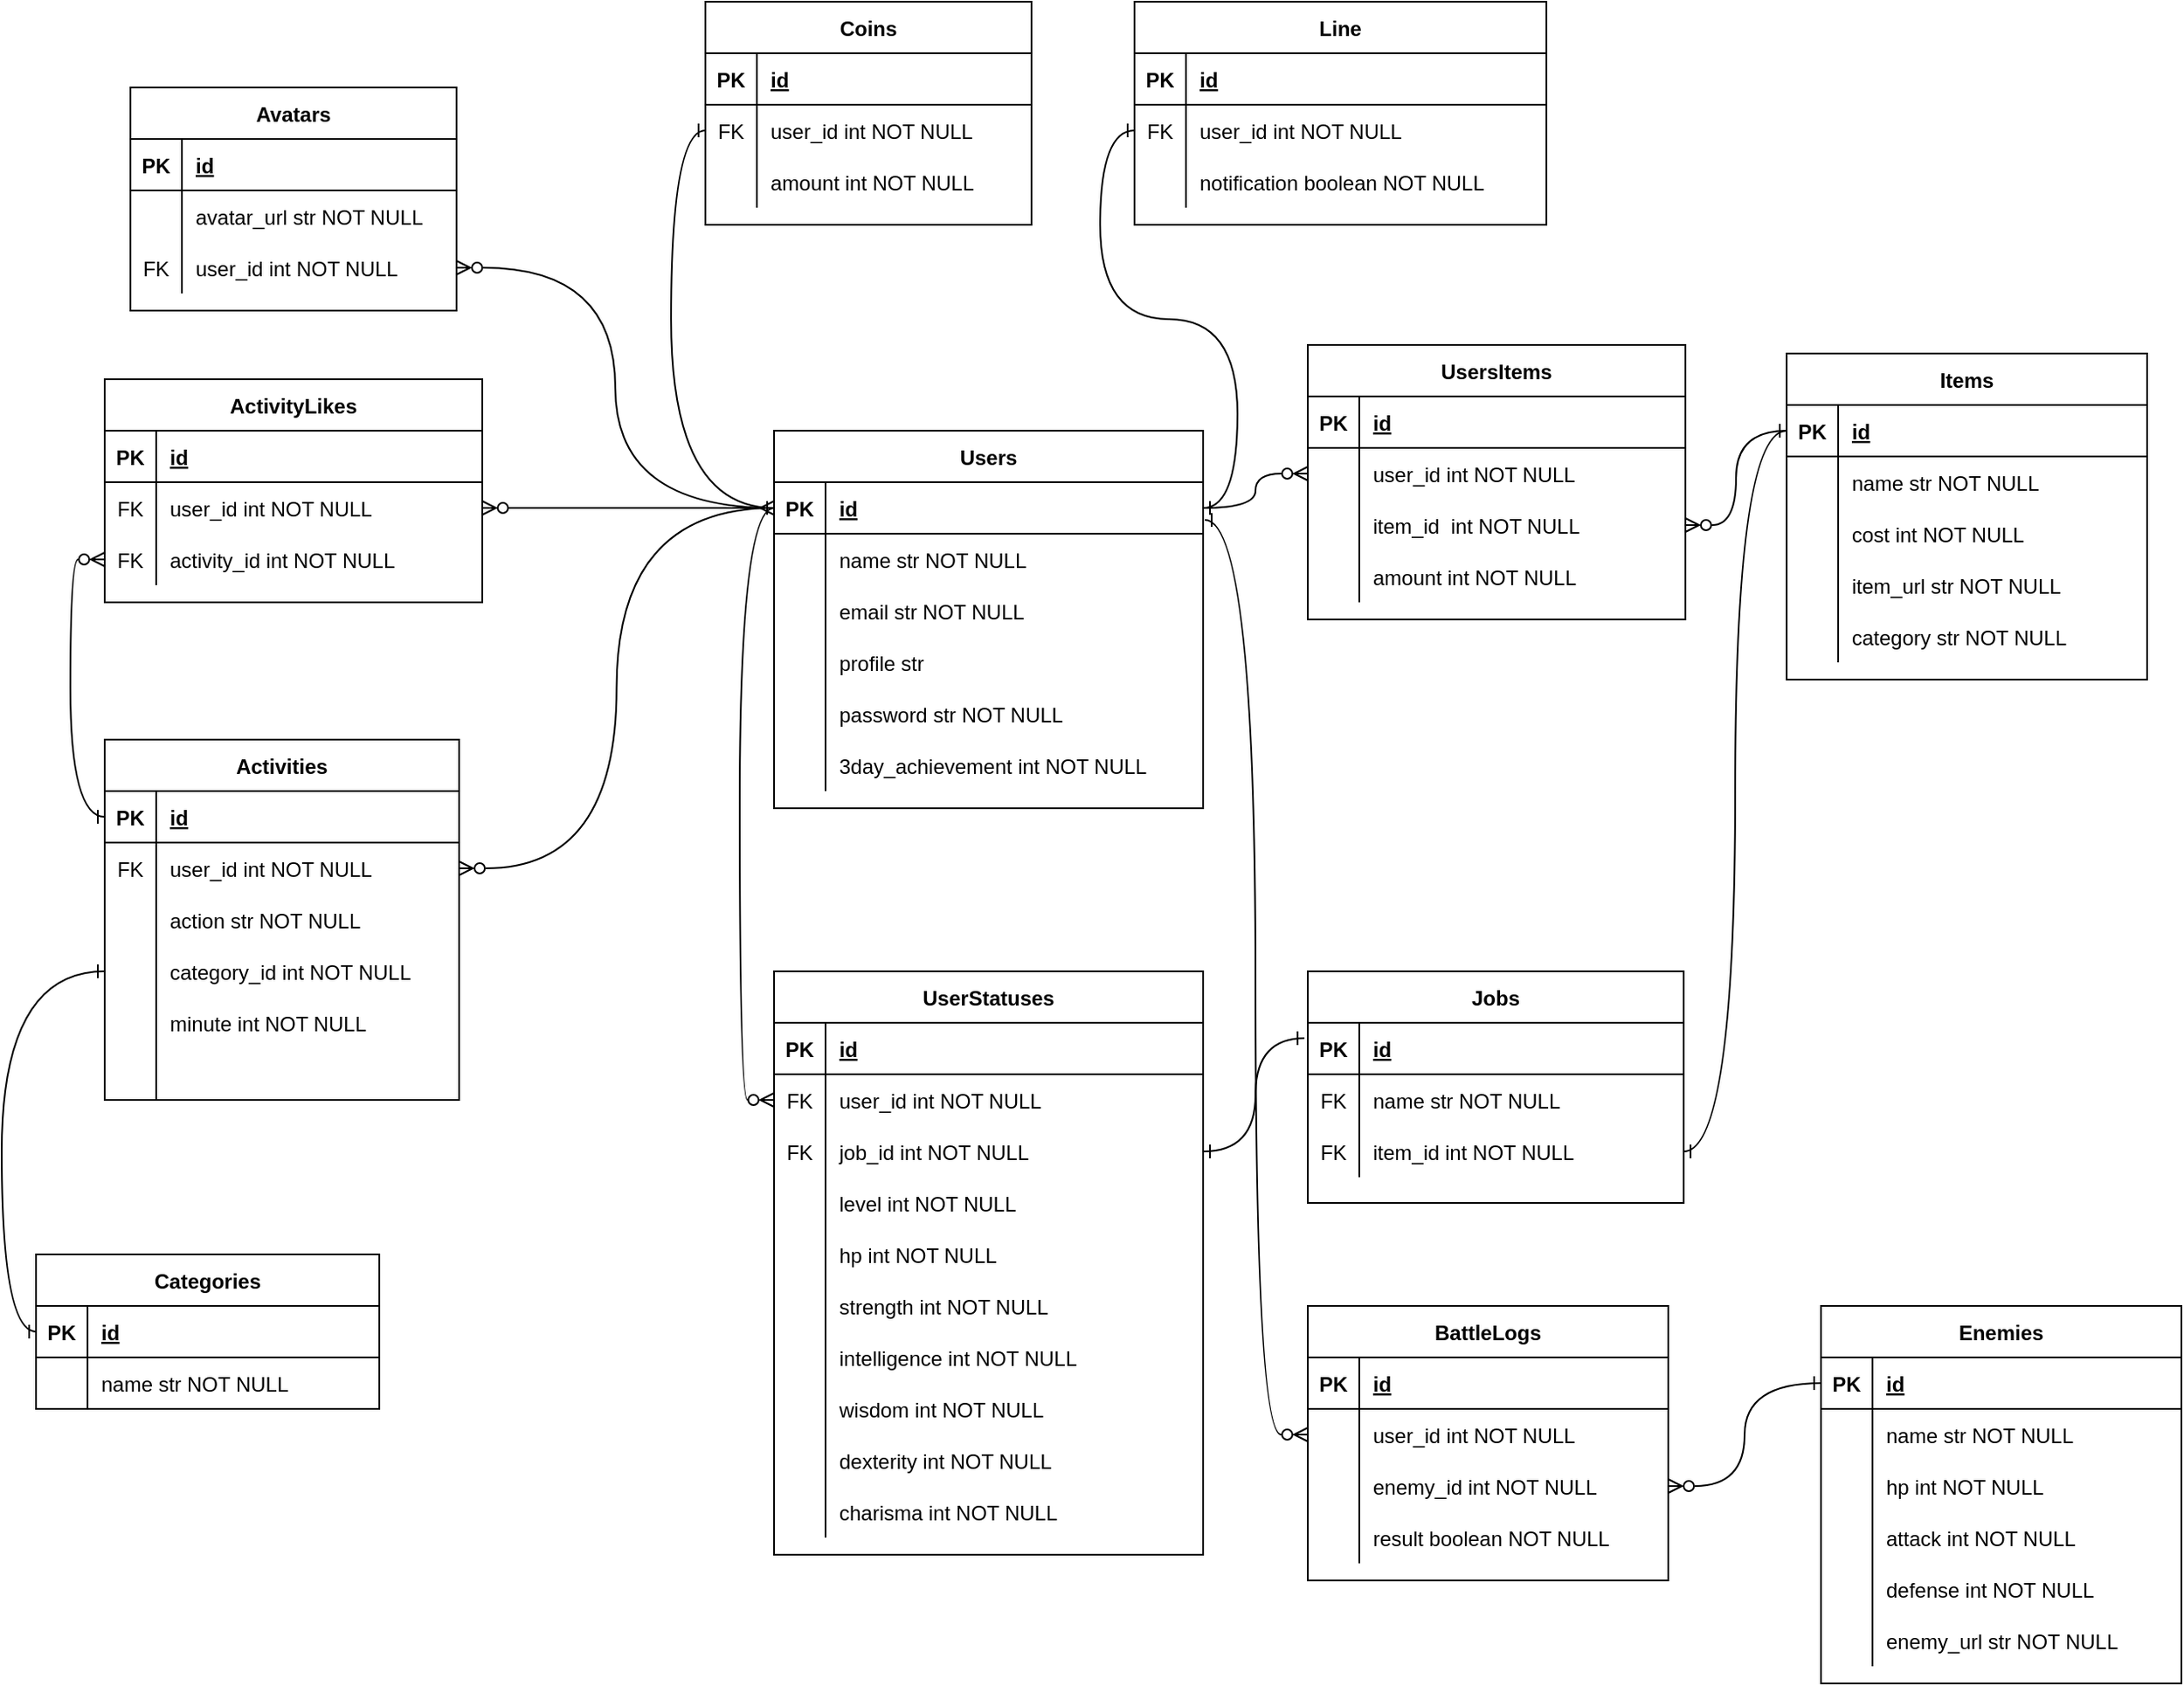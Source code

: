 <mxfile version="24.2.3" type="github">
  <diagram id="R2lEEEUBdFMjLlhIrx00" name="Page-1">
    <mxGraphModel dx="1964" dy="1796" grid="1" gridSize="10" guides="1" tooltips="1" connect="1" arrows="1" fold="1" page="1" pageScale="1" pageWidth="850" pageHeight="1100" math="0" shadow="0" extFonts="Permanent Marker^https://fonts.googleapis.com/css?family=Permanent+Marker">
      <root>
        <mxCell id="0" />
        <mxCell id="1" parent="0" />
        <mxCell id="C-vyLk0tnHw3VtMMgP7b-23" value="Users" style="shape=table;startSize=30;container=1;collapsible=1;childLayout=tableLayout;fixedRows=1;rowLines=0;fontStyle=1;align=center;resizeLast=1;" parent="1" vertex="1">
          <mxGeometry x="70" y="50" width="250" height="220" as="geometry" />
        </mxCell>
        <mxCell id="C-vyLk0tnHw3VtMMgP7b-24" value="" style="shape=partialRectangle;collapsible=0;dropTarget=0;pointerEvents=0;fillColor=none;points=[[0,0.5],[1,0.5]];portConstraint=eastwest;top=0;left=0;right=0;bottom=1;" parent="C-vyLk0tnHw3VtMMgP7b-23" vertex="1">
          <mxGeometry y="30" width="250" height="30" as="geometry" />
        </mxCell>
        <mxCell id="C-vyLk0tnHw3VtMMgP7b-25" value="PK" style="shape=partialRectangle;overflow=hidden;connectable=0;fillColor=none;top=0;left=0;bottom=0;right=0;fontStyle=1;" parent="C-vyLk0tnHw3VtMMgP7b-24" vertex="1">
          <mxGeometry width="30" height="30" as="geometry">
            <mxRectangle width="30" height="30" as="alternateBounds" />
          </mxGeometry>
        </mxCell>
        <mxCell id="C-vyLk0tnHw3VtMMgP7b-26" value="id" style="shape=partialRectangle;overflow=hidden;connectable=0;fillColor=none;top=0;left=0;bottom=0;right=0;align=left;spacingLeft=6;fontStyle=5;" parent="C-vyLk0tnHw3VtMMgP7b-24" vertex="1">
          <mxGeometry x="30" width="220" height="30" as="geometry">
            <mxRectangle width="220" height="30" as="alternateBounds" />
          </mxGeometry>
        </mxCell>
        <mxCell id="C-vyLk0tnHw3VtMMgP7b-27" value="" style="shape=partialRectangle;collapsible=0;dropTarget=0;pointerEvents=0;fillColor=none;points=[[0,0.5],[1,0.5]];portConstraint=eastwest;top=0;left=0;right=0;bottom=0;" parent="C-vyLk0tnHw3VtMMgP7b-23" vertex="1">
          <mxGeometry y="60" width="250" height="30" as="geometry" />
        </mxCell>
        <mxCell id="C-vyLk0tnHw3VtMMgP7b-28" value="" style="shape=partialRectangle;overflow=hidden;connectable=0;fillColor=none;top=0;left=0;bottom=0;right=0;" parent="C-vyLk0tnHw3VtMMgP7b-27" vertex="1">
          <mxGeometry width="30" height="30" as="geometry">
            <mxRectangle width="30" height="30" as="alternateBounds" />
          </mxGeometry>
        </mxCell>
        <mxCell id="C-vyLk0tnHw3VtMMgP7b-29" value="name str NOT NULL" style="shape=partialRectangle;overflow=hidden;connectable=0;fillColor=none;top=0;left=0;bottom=0;right=0;align=left;spacingLeft=6;" parent="C-vyLk0tnHw3VtMMgP7b-27" vertex="1">
          <mxGeometry x="30" width="220" height="30" as="geometry">
            <mxRectangle width="220" height="30" as="alternateBounds" />
          </mxGeometry>
        </mxCell>
        <mxCell id="1r76c87EYD3M_yE_N8hs-28" style="shape=partialRectangle;collapsible=0;dropTarget=0;pointerEvents=0;fillColor=none;points=[[0,0.5],[1,0.5]];portConstraint=eastwest;top=0;left=0;right=0;bottom=0;" parent="C-vyLk0tnHw3VtMMgP7b-23" vertex="1">
          <mxGeometry y="90" width="250" height="30" as="geometry" />
        </mxCell>
        <mxCell id="1r76c87EYD3M_yE_N8hs-29" style="shape=partialRectangle;overflow=hidden;connectable=0;fillColor=none;top=0;left=0;bottom=0;right=0;" parent="1r76c87EYD3M_yE_N8hs-28" vertex="1">
          <mxGeometry width="30" height="30" as="geometry">
            <mxRectangle width="30" height="30" as="alternateBounds" />
          </mxGeometry>
        </mxCell>
        <mxCell id="1r76c87EYD3M_yE_N8hs-30" value="email str NOT NULL" style="shape=partialRectangle;overflow=hidden;connectable=0;fillColor=none;top=0;left=0;bottom=0;right=0;align=left;spacingLeft=6;" parent="1r76c87EYD3M_yE_N8hs-28" vertex="1">
          <mxGeometry x="30" width="220" height="30" as="geometry">
            <mxRectangle width="220" height="30" as="alternateBounds" />
          </mxGeometry>
        </mxCell>
        <mxCell id="1r76c87EYD3M_yE_N8hs-1" style="shape=partialRectangle;collapsible=0;dropTarget=0;pointerEvents=0;fillColor=none;points=[[0,0.5],[1,0.5]];portConstraint=eastwest;top=0;left=0;right=0;bottom=0;" parent="C-vyLk0tnHw3VtMMgP7b-23" vertex="1">
          <mxGeometry y="120" width="250" height="30" as="geometry" />
        </mxCell>
        <mxCell id="1r76c87EYD3M_yE_N8hs-2" style="shape=partialRectangle;overflow=hidden;connectable=0;fillColor=none;top=0;left=0;bottom=0;right=0;" parent="1r76c87EYD3M_yE_N8hs-1" vertex="1">
          <mxGeometry width="30" height="30" as="geometry">
            <mxRectangle width="30" height="30" as="alternateBounds" />
          </mxGeometry>
        </mxCell>
        <mxCell id="1r76c87EYD3M_yE_N8hs-3" value="profile str " style="shape=partialRectangle;overflow=hidden;connectable=0;fillColor=none;top=0;left=0;bottom=0;right=0;align=left;spacingLeft=6;" parent="1r76c87EYD3M_yE_N8hs-1" vertex="1">
          <mxGeometry x="30" width="220" height="30" as="geometry">
            <mxRectangle width="220" height="30" as="alternateBounds" />
          </mxGeometry>
        </mxCell>
        <mxCell id="CC630pedoTiMpHvoGTdl-31" style="shape=partialRectangle;collapsible=0;dropTarget=0;pointerEvents=0;fillColor=none;points=[[0,0.5],[1,0.5]];portConstraint=eastwest;top=0;left=0;right=0;bottom=0;" parent="C-vyLk0tnHw3VtMMgP7b-23" vertex="1">
          <mxGeometry y="150" width="250" height="30" as="geometry" />
        </mxCell>
        <mxCell id="CC630pedoTiMpHvoGTdl-32" style="shape=partialRectangle;overflow=hidden;connectable=0;fillColor=none;top=0;left=0;bottom=0;right=0;" parent="CC630pedoTiMpHvoGTdl-31" vertex="1">
          <mxGeometry width="30" height="30" as="geometry">
            <mxRectangle width="30" height="30" as="alternateBounds" />
          </mxGeometry>
        </mxCell>
        <mxCell id="CC630pedoTiMpHvoGTdl-33" value="password str NOT NULL" style="shape=partialRectangle;overflow=hidden;connectable=0;fillColor=none;top=0;left=0;bottom=0;right=0;align=left;spacingLeft=6;" parent="CC630pedoTiMpHvoGTdl-31" vertex="1">
          <mxGeometry x="30" width="220" height="30" as="geometry">
            <mxRectangle width="220" height="30" as="alternateBounds" />
          </mxGeometry>
        </mxCell>
        <mxCell id="CC630pedoTiMpHvoGTdl-28" style="shape=partialRectangle;collapsible=0;dropTarget=0;pointerEvents=0;fillColor=none;points=[[0,0.5],[1,0.5]];portConstraint=eastwest;top=0;left=0;right=0;bottom=0;" parent="C-vyLk0tnHw3VtMMgP7b-23" vertex="1">
          <mxGeometry y="180" width="250" height="30" as="geometry" />
        </mxCell>
        <mxCell id="CC630pedoTiMpHvoGTdl-29" style="shape=partialRectangle;overflow=hidden;connectable=0;fillColor=none;top=0;left=0;bottom=0;right=0;" parent="CC630pedoTiMpHvoGTdl-28" vertex="1">
          <mxGeometry width="30" height="30" as="geometry">
            <mxRectangle width="30" height="30" as="alternateBounds" />
          </mxGeometry>
        </mxCell>
        <mxCell id="CC630pedoTiMpHvoGTdl-30" value="3day_achievement int NOT NULL" style="shape=partialRectangle;overflow=hidden;connectable=0;fillColor=none;top=0;left=0;bottom=0;right=0;align=left;spacingLeft=6;" parent="CC630pedoTiMpHvoGTdl-28" vertex="1">
          <mxGeometry x="30" width="220" height="30" as="geometry">
            <mxRectangle width="220" height="30" as="alternateBounds" />
          </mxGeometry>
        </mxCell>
        <mxCell id="1r76c87EYD3M_yE_N8hs-31" value="UserStatuses" style="shape=table;startSize=30;container=1;collapsible=1;childLayout=tableLayout;fixedRows=1;rowLines=0;fontStyle=1;align=center;resizeLast=1;" parent="1" vertex="1">
          <mxGeometry x="70" y="365" width="250" height="340" as="geometry" />
        </mxCell>
        <mxCell id="1r76c87EYD3M_yE_N8hs-32" value="" style="shape=partialRectangle;collapsible=0;dropTarget=0;pointerEvents=0;fillColor=none;points=[[0,0.5],[1,0.5]];portConstraint=eastwest;top=0;left=0;right=0;bottom=1;" parent="1r76c87EYD3M_yE_N8hs-31" vertex="1">
          <mxGeometry y="30" width="250" height="30" as="geometry" />
        </mxCell>
        <mxCell id="1r76c87EYD3M_yE_N8hs-33" value="PK" style="shape=partialRectangle;overflow=hidden;connectable=0;fillColor=none;top=0;left=0;bottom=0;right=0;fontStyle=1;" parent="1r76c87EYD3M_yE_N8hs-32" vertex="1">
          <mxGeometry width="30" height="30" as="geometry">
            <mxRectangle width="30" height="30" as="alternateBounds" />
          </mxGeometry>
        </mxCell>
        <mxCell id="1r76c87EYD3M_yE_N8hs-34" value="id" style="shape=partialRectangle;overflow=hidden;connectable=0;fillColor=none;top=0;left=0;bottom=0;right=0;align=left;spacingLeft=6;fontStyle=5;" parent="1r76c87EYD3M_yE_N8hs-32" vertex="1">
          <mxGeometry x="30" width="220" height="30" as="geometry">
            <mxRectangle width="220" height="30" as="alternateBounds" />
          </mxGeometry>
        </mxCell>
        <mxCell id="1r76c87EYD3M_yE_N8hs-35" value="" style="shape=partialRectangle;collapsible=0;dropTarget=0;pointerEvents=0;fillColor=none;points=[[0,0.5],[1,0.5]];portConstraint=eastwest;top=0;left=0;right=0;bottom=0;" parent="1r76c87EYD3M_yE_N8hs-31" vertex="1">
          <mxGeometry y="60" width="250" height="30" as="geometry" />
        </mxCell>
        <mxCell id="1r76c87EYD3M_yE_N8hs-36" value="FK" style="shape=partialRectangle;overflow=hidden;connectable=0;fillColor=none;top=0;left=0;bottom=0;right=0;" parent="1r76c87EYD3M_yE_N8hs-35" vertex="1">
          <mxGeometry width="30" height="30" as="geometry">
            <mxRectangle width="30" height="30" as="alternateBounds" />
          </mxGeometry>
        </mxCell>
        <mxCell id="1r76c87EYD3M_yE_N8hs-37" value="user_id int NOT NULL" style="shape=partialRectangle;overflow=hidden;connectable=0;fillColor=none;top=0;left=0;bottom=0;right=0;align=left;spacingLeft=6;" parent="1r76c87EYD3M_yE_N8hs-35" vertex="1">
          <mxGeometry x="30" width="220" height="30" as="geometry">
            <mxRectangle width="220" height="30" as="alternateBounds" />
          </mxGeometry>
        </mxCell>
        <mxCell id="1r76c87EYD3M_yE_N8hs-65" style="shape=partialRectangle;collapsible=0;dropTarget=0;pointerEvents=0;fillColor=none;points=[[0,0.5],[1,0.5]];portConstraint=eastwest;top=0;left=0;right=0;bottom=0;" parent="1r76c87EYD3M_yE_N8hs-31" vertex="1">
          <mxGeometry y="90" width="250" height="30" as="geometry" />
        </mxCell>
        <mxCell id="1r76c87EYD3M_yE_N8hs-66" value="FK" style="shape=partialRectangle;overflow=hidden;connectable=0;fillColor=none;top=0;left=0;bottom=0;right=0;" parent="1r76c87EYD3M_yE_N8hs-65" vertex="1">
          <mxGeometry width="30" height="30" as="geometry">
            <mxRectangle width="30" height="30" as="alternateBounds" />
          </mxGeometry>
        </mxCell>
        <mxCell id="1r76c87EYD3M_yE_N8hs-67" value="job_id int NOT NULL" style="shape=partialRectangle;overflow=hidden;connectable=0;fillColor=none;top=0;left=0;bottom=0;right=0;align=left;spacingLeft=6;" parent="1r76c87EYD3M_yE_N8hs-65" vertex="1">
          <mxGeometry x="30" width="220" height="30" as="geometry">
            <mxRectangle width="220" height="30" as="alternateBounds" />
          </mxGeometry>
        </mxCell>
        <mxCell id="1r76c87EYD3M_yE_N8hs-38" style="shape=partialRectangle;collapsible=0;dropTarget=0;pointerEvents=0;fillColor=none;points=[[0,0.5],[1,0.5]];portConstraint=eastwest;top=0;left=0;right=0;bottom=0;" parent="1r76c87EYD3M_yE_N8hs-31" vertex="1">
          <mxGeometry y="120" width="250" height="30" as="geometry" />
        </mxCell>
        <mxCell id="1r76c87EYD3M_yE_N8hs-39" style="shape=partialRectangle;overflow=hidden;connectable=0;fillColor=none;top=0;left=0;bottom=0;right=0;" parent="1r76c87EYD3M_yE_N8hs-38" vertex="1">
          <mxGeometry width="30" height="30" as="geometry">
            <mxRectangle width="30" height="30" as="alternateBounds" />
          </mxGeometry>
        </mxCell>
        <mxCell id="1r76c87EYD3M_yE_N8hs-40" value="level int NOT NULL" style="shape=partialRectangle;overflow=hidden;connectable=0;fillColor=none;top=0;left=0;bottom=0;right=0;align=left;spacingLeft=6;" parent="1r76c87EYD3M_yE_N8hs-38" vertex="1">
          <mxGeometry x="30" width="220" height="30" as="geometry">
            <mxRectangle width="220" height="30" as="alternateBounds" />
          </mxGeometry>
        </mxCell>
        <mxCell id="1r76c87EYD3M_yE_N8hs-41" style="shape=partialRectangle;collapsible=0;dropTarget=0;pointerEvents=0;fillColor=none;points=[[0,0.5],[1,0.5]];portConstraint=eastwest;top=0;left=0;right=0;bottom=0;" parent="1r76c87EYD3M_yE_N8hs-31" vertex="1">
          <mxGeometry y="150" width="250" height="30" as="geometry" />
        </mxCell>
        <mxCell id="1r76c87EYD3M_yE_N8hs-42" style="shape=partialRectangle;overflow=hidden;connectable=0;fillColor=none;top=0;left=0;bottom=0;right=0;" parent="1r76c87EYD3M_yE_N8hs-41" vertex="1">
          <mxGeometry width="30" height="30" as="geometry">
            <mxRectangle width="30" height="30" as="alternateBounds" />
          </mxGeometry>
        </mxCell>
        <mxCell id="1r76c87EYD3M_yE_N8hs-43" value="hp int NOT NULL" style="shape=partialRectangle;overflow=hidden;connectable=0;fillColor=none;top=0;left=0;bottom=0;right=0;align=left;spacingLeft=6;" parent="1r76c87EYD3M_yE_N8hs-41" vertex="1">
          <mxGeometry x="30" width="220" height="30" as="geometry">
            <mxRectangle width="220" height="30" as="alternateBounds" />
          </mxGeometry>
        </mxCell>
        <mxCell id="1r76c87EYD3M_yE_N8hs-62" style="shape=partialRectangle;collapsible=0;dropTarget=0;pointerEvents=0;fillColor=none;points=[[0,0.5],[1,0.5]];portConstraint=eastwest;top=0;left=0;right=0;bottom=0;" parent="1r76c87EYD3M_yE_N8hs-31" vertex="1">
          <mxGeometry y="180" width="250" height="30" as="geometry" />
        </mxCell>
        <mxCell id="1r76c87EYD3M_yE_N8hs-63" style="shape=partialRectangle;overflow=hidden;connectable=0;fillColor=none;top=0;left=0;bottom=0;right=0;" parent="1r76c87EYD3M_yE_N8hs-62" vertex="1">
          <mxGeometry width="30" height="30" as="geometry">
            <mxRectangle width="30" height="30" as="alternateBounds" />
          </mxGeometry>
        </mxCell>
        <mxCell id="1r76c87EYD3M_yE_N8hs-64" value="strength int NOT NULL" style="shape=partialRectangle;overflow=hidden;connectable=0;fillColor=none;top=0;left=0;bottom=0;right=0;align=left;spacingLeft=6;" parent="1r76c87EYD3M_yE_N8hs-62" vertex="1">
          <mxGeometry x="30" width="220" height="30" as="geometry">
            <mxRectangle width="220" height="30" as="alternateBounds" />
          </mxGeometry>
        </mxCell>
        <mxCell id="1r76c87EYD3M_yE_N8hs-59" style="shape=partialRectangle;collapsible=0;dropTarget=0;pointerEvents=0;fillColor=none;points=[[0,0.5],[1,0.5]];portConstraint=eastwest;top=0;left=0;right=0;bottom=0;" parent="1r76c87EYD3M_yE_N8hs-31" vertex="1">
          <mxGeometry y="210" width="250" height="30" as="geometry" />
        </mxCell>
        <mxCell id="1r76c87EYD3M_yE_N8hs-60" style="shape=partialRectangle;overflow=hidden;connectable=0;fillColor=none;top=0;left=0;bottom=0;right=0;" parent="1r76c87EYD3M_yE_N8hs-59" vertex="1">
          <mxGeometry width="30" height="30" as="geometry">
            <mxRectangle width="30" height="30" as="alternateBounds" />
          </mxGeometry>
        </mxCell>
        <mxCell id="1r76c87EYD3M_yE_N8hs-61" value="intelligence int NOT NULL" style="shape=partialRectangle;overflow=hidden;connectable=0;fillColor=none;top=0;left=0;bottom=0;right=0;align=left;spacingLeft=6;" parent="1r76c87EYD3M_yE_N8hs-59" vertex="1">
          <mxGeometry x="30" width="220" height="30" as="geometry">
            <mxRectangle width="220" height="30" as="alternateBounds" />
          </mxGeometry>
        </mxCell>
        <mxCell id="1r76c87EYD3M_yE_N8hs-56" style="shape=partialRectangle;collapsible=0;dropTarget=0;pointerEvents=0;fillColor=none;points=[[0,0.5],[1,0.5]];portConstraint=eastwest;top=0;left=0;right=0;bottom=0;" parent="1r76c87EYD3M_yE_N8hs-31" vertex="1">
          <mxGeometry y="240" width="250" height="30" as="geometry" />
        </mxCell>
        <mxCell id="1r76c87EYD3M_yE_N8hs-57" style="shape=partialRectangle;overflow=hidden;connectable=0;fillColor=none;top=0;left=0;bottom=0;right=0;" parent="1r76c87EYD3M_yE_N8hs-56" vertex="1">
          <mxGeometry width="30" height="30" as="geometry">
            <mxRectangle width="30" height="30" as="alternateBounds" />
          </mxGeometry>
        </mxCell>
        <mxCell id="1r76c87EYD3M_yE_N8hs-58" value="wisdom int NOT NULL" style="shape=partialRectangle;overflow=hidden;connectable=0;fillColor=none;top=0;left=0;bottom=0;right=0;align=left;spacingLeft=6;" parent="1r76c87EYD3M_yE_N8hs-56" vertex="1">
          <mxGeometry x="30" width="220" height="30" as="geometry">
            <mxRectangle width="220" height="30" as="alternateBounds" />
          </mxGeometry>
        </mxCell>
        <mxCell id="1r76c87EYD3M_yE_N8hs-53" style="shape=partialRectangle;collapsible=0;dropTarget=0;pointerEvents=0;fillColor=none;points=[[0,0.5],[1,0.5]];portConstraint=eastwest;top=0;left=0;right=0;bottom=0;" parent="1r76c87EYD3M_yE_N8hs-31" vertex="1">
          <mxGeometry y="270" width="250" height="30" as="geometry" />
        </mxCell>
        <mxCell id="1r76c87EYD3M_yE_N8hs-54" style="shape=partialRectangle;overflow=hidden;connectable=0;fillColor=none;top=0;left=0;bottom=0;right=0;" parent="1r76c87EYD3M_yE_N8hs-53" vertex="1">
          <mxGeometry width="30" height="30" as="geometry">
            <mxRectangle width="30" height="30" as="alternateBounds" />
          </mxGeometry>
        </mxCell>
        <mxCell id="1r76c87EYD3M_yE_N8hs-55" value="dexterity int NOT NULL" style="shape=partialRectangle;overflow=hidden;connectable=0;fillColor=none;top=0;left=0;bottom=0;right=0;align=left;spacingLeft=6;" parent="1r76c87EYD3M_yE_N8hs-53" vertex="1">
          <mxGeometry x="30" width="220" height="30" as="geometry">
            <mxRectangle width="220" height="30" as="alternateBounds" />
          </mxGeometry>
        </mxCell>
        <mxCell id="1r76c87EYD3M_yE_N8hs-50" style="shape=partialRectangle;collapsible=0;dropTarget=0;pointerEvents=0;fillColor=none;points=[[0,0.5],[1,0.5]];portConstraint=eastwest;top=0;left=0;right=0;bottom=0;" parent="1r76c87EYD3M_yE_N8hs-31" vertex="1">
          <mxGeometry y="300" width="250" height="30" as="geometry" />
        </mxCell>
        <mxCell id="1r76c87EYD3M_yE_N8hs-51" style="shape=partialRectangle;overflow=hidden;connectable=0;fillColor=none;top=0;left=0;bottom=0;right=0;" parent="1r76c87EYD3M_yE_N8hs-50" vertex="1">
          <mxGeometry width="30" height="30" as="geometry">
            <mxRectangle width="30" height="30" as="alternateBounds" />
          </mxGeometry>
        </mxCell>
        <mxCell id="1r76c87EYD3M_yE_N8hs-52" value="charisma int NOT NULL" style="shape=partialRectangle;overflow=hidden;connectable=0;fillColor=none;top=0;left=0;bottom=0;right=0;align=left;spacingLeft=6;" parent="1r76c87EYD3M_yE_N8hs-50" vertex="1">
          <mxGeometry x="30" width="220" height="30" as="geometry">
            <mxRectangle width="220" height="30" as="alternateBounds" />
          </mxGeometry>
        </mxCell>
        <mxCell id="DDQfYvmok7bzPkQVkcXP-1" value="Jobs" style="shape=table;startSize=30;container=1;collapsible=1;childLayout=tableLayout;fixedRows=1;rowLines=0;fontStyle=1;align=center;resizeLast=1;" parent="1" vertex="1">
          <mxGeometry x="381" y="365" width="219" height="135" as="geometry" />
        </mxCell>
        <mxCell id="DDQfYvmok7bzPkQVkcXP-2" value="" style="shape=partialRectangle;collapsible=0;dropTarget=0;pointerEvents=0;fillColor=none;points=[[0,0.5],[1,0.5]];portConstraint=eastwest;top=0;left=0;right=0;bottom=1;" parent="DDQfYvmok7bzPkQVkcXP-1" vertex="1">
          <mxGeometry y="30" width="219" height="30" as="geometry" />
        </mxCell>
        <mxCell id="DDQfYvmok7bzPkQVkcXP-3" value="PK" style="shape=partialRectangle;overflow=hidden;connectable=0;fillColor=none;top=0;left=0;bottom=0;right=0;fontStyle=1;" parent="DDQfYvmok7bzPkQVkcXP-2" vertex="1">
          <mxGeometry width="30" height="30" as="geometry">
            <mxRectangle width="30" height="30" as="alternateBounds" />
          </mxGeometry>
        </mxCell>
        <mxCell id="DDQfYvmok7bzPkQVkcXP-4" value="id" style="shape=partialRectangle;overflow=hidden;connectable=0;fillColor=none;top=0;left=0;bottom=0;right=0;align=left;spacingLeft=6;fontStyle=5;" parent="DDQfYvmok7bzPkQVkcXP-2" vertex="1">
          <mxGeometry x="30" width="189" height="30" as="geometry">
            <mxRectangle width="189" height="30" as="alternateBounds" />
          </mxGeometry>
        </mxCell>
        <mxCell id="DDQfYvmok7bzPkQVkcXP-5" value="" style="shape=partialRectangle;collapsible=0;dropTarget=0;pointerEvents=0;fillColor=none;points=[[0,0.5],[1,0.5]];portConstraint=eastwest;top=0;left=0;right=0;bottom=0;" parent="DDQfYvmok7bzPkQVkcXP-1" vertex="1">
          <mxGeometry y="60" width="219" height="30" as="geometry" />
        </mxCell>
        <mxCell id="DDQfYvmok7bzPkQVkcXP-6" value="FK" style="shape=partialRectangle;overflow=hidden;connectable=0;fillColor=none;top=0;left=0;bottom=0;right=0;" parent="DDQfYvmok7bzPkQVkcXP-5" vertex="1">
          <mxGeometry width="30" height="30" as="geometry">
            <mxRectangle width="30" height="30" as="alternateBounds" />
          </mxGeometry>
        </mxCell>
        <mxCell id="DDQfYvmok7bzPkQVkcXP-7" value="name str NOT NULL" style="shape=partialRectangle;overflow=hidden;connectable=0;fillColor=none;top=0;left=0;bottom=0;right=0;align=left;spacingLeft=6;" parent="DDQfYvmok7bzPkQVkcXP-5" vertex="1">
          <mxGeometry x="30" width="189" height="30" as="geometry">
            <mxRectangle width="189" height="30" as="alternateBounds" />
          </mxGeometry>
        </mxCell>
        <mxCell id="DDQfYvmok7bzPkQVkcXP-132" style="shape=partialRectangle;collapsible=0;dropTarget=0;pointerEvents=0;fillColor=none;points=[[0,0.5],[1,0.5]];portConstraint=eastwest;top=0;left=0;right=0;bottom=0;" parent="DDQfYvmok7bzPkQVkcXP-1" vertex="1">
          <mxGeometry y="90" width="219" height="30" as="geometry" />
        </mxCell>
        <mxCell id="DDQfYvmok7bzPkQVkcXP-133" value="FK" style="shape=partialRectangle;overflow=hidden;connectable=0;fillColor=none;top=0;left=0;bottom=0;right=0;" parent="DDQfYvmok7bzPkQVkcXP-132" vertex="1">
          <mxGeometry width="30" height="30" as="geometry">
            <mxRectangle width="30" height="30" as="alternateBounds" />
          </mxGeometry>
        </mxCell>
        <mxCell id="DDQfYvmok7bzPkQVkcXP-134" value="item_id int NOT NULL" style="shape=partialRectangle;overflow=hidden;connectable=0;fillColor=none;top=0;left=0;bottom=0;right=0;align=left;spacingLeft=6;" parent="DDQfYvmok7bzPkQVkcXP-132" vertex="1">
          <mxGeometry x="30" width="189" height="30" as="geometry">
            <mxRectangle width="189" height="30" as="alternateBounds" />
          </mxGeometry>
        </mxCell>
        <mxCell id="DDQfYvmok7bzPkQVkcXP-35" value="Items" style="shape=table;startSize=30;container=1;collapsible=1;childLayout=tableLayout;fixedRows=1;rowLines=0;fontStyle=1;align=center;resizeLast=1;" parent="1" vertex="1">
          <mxGeometry x="660" y="5" width="210" height="190" as="geometry" />
        </mxCell>
        <mxCell id="DDQfYvmok7bzPkQVkcXP-36" value="" style="shape=partialRectangle;collapsible=0;dropTarget=0;pointerEvents=0;fillColor=none;points=[[0,0.5],[1,0.5]];portConstraint=eastwest;top=0;left=0;right=0;bottom=1;" parent="DDQfYvmok7bzPkQVkcXP-35" vertex="1">
          <mxGeometry y="30" width="210" height="30" as="geometry" />
        </mxCell>
        <mxCell id="DDQfYvmok7bzPkQVkcXP-37" value="PK" style="shape=partialRectangle;overflow=hidden;connectable=0;fillColor=none;top=0;left=0;bottom=0;right=0;fontStyle=1;" parent="DDQfYvmok7bzPkQVkcXP-36" vertex="1">
          <mxGeometry width="30" height="30" as="geometry">
            <mxRectangle width="30" height="30" as="alternateBounds" />
          </mxGeometry>
        </mxCell>
        <mxCell id="DDQfYvmok7bzPkQVkcXP-38" value="id" style="shape=partialRectangle;overflow=hidden;connectable=0;fillColor=none;top=0;left=0;bottom=0;right=0;align=left;spacingLeft=6;fontStyle=5;" parent="DDQfYvmok7bzPkQVkcXP-36" vertex="1">
          <mxGeometry x="30" width="180" height="30" as="geometry">
            <mxRectangle width="180" height="30" as="alternateBounds" />
          </mxGeometry>
        </mxCell>
        <mxCell id="DDQfYvmok7bzPkQVkcXP-39" value="" style="shape=partialRectangle;collapsible=0;dropTarget=0;pointerEvents=0;fillColor=none;points=[[0,0.5],[1,0.5]];portConstraint=eastwest;top=0;left=0;right=0;bottom=0;" parent="DDQfYvmok7bzPkQVkcXP-35" vertex="1">
          <mxGeometry y="60" width="210" height="30" as="geometry" />
        </mxCell>
        <mxCell id="DDQfYvmok7bzPkQVkcXP-40" value="" style="shape=partialRectangle;overflow=hidden;connectable=0;fillColor=none;top=0;left=0;bottom=0;right=0;" parent="DDQfYvmok7bzPkQVkcXP-39" vertex="1">
          <mxGeometry width="30" height="30" as="geometry">
            <mxRectangle width="30" height="30" as="alternateBounds" />
          </mxGeometry>
        </mxCell>
        <mxCell id="DDQfYvmok7bzPkQVkcXP-41" value="name str NOT NULL" style="shape=partialRectangle;overflow=hidden;connectable=0;fillColor=none;top=0;left=0;bottom=0;right=0;align=left;spacingLeft=6;" parent="DDQfYvmok7bzPkQVkcXP-39" vertex="1">
          <mxGeometry x="30" width="180" height="30" as="geometry">
            <mxRectangle width="180" height="30" as="alternateBounds" />
          </mxGeometry>
        </mxCell>
        <mxCell id="DDQfYvmok7bzPkQVkcXP-48" style="shape=partialRectangle;collapsible=0;dropTarget=0;pointerEvents=0;fillColor=none;points=[[0,0.5],[1,0.5]];portConstraint=eastwest;top=0;left=0;right=0;bottom=0;" parent="DDQfYvmok7bzPkQVkcXP-35" vertex="1">
          <mxGeometry y="90" width="210" height="30" as="geometry" />
        </mxCell>
        <mxCell id="DDQfYvmok7bzPkQVkcXP-49" style="shape=partialRectangle;overflow=hidden;connectable=0;fillColor=none;top=0;left=0;bottom=0;right=0;" parent="DDQfYvmok7bzPkQVkcXP-48" vertex="1">
          <mxGeometry width="30" height="30" as="geometry">
            <mxRectangle width="30" height="30" as="alternateBounds" />
          </mxGeometry>
        </mxCell>
        <mxCell id="DDQfYvmok7bzPkQVkcXP-50" value="cost int NOT NULL" style="shape=partialRectangle;overflow=hidden;connectable=0;fillColor=none;top=0;left=0;bottom=0;right=0;align=left;spacingLeft=6;" parent="DDQfYvmok7bzPkQVkcXP-48" vertex="1">
          <mxGeometry x="30" width="180" height="30" as="geometry">
            <mxRectangle width="180" height="30" as="alternateBounds" />
          </mxGeometry>
        </mxCell>
        <mxCell id="DDQfYvmok7bzPkQVkcXP-45" style="shape=partialRectangle;collapsible=0;dropTarget=0;pointerEvents=0;fillColor=none;points=[[0,0.5],[1,0.5]];portConstraint=eastwest;top=0;left=0;right=0;bottom=0;" parent="DDQfYvmok7bzPkQVkcXP-35" vertex="1">
          <mxGeometry y="120" width="210" height="30" as="geometry" />
        </mxCell>
        <mxCell id="DDQfYvmok7bzPkQVkcXP-46" style="shape=partialRectangle;overflow=hidden;connectable=0;fillColor=none;top=0;left=0;bottom=0;right=0;" parent="DDQfYvmok7bzPkQVkcXP-45" vertex="1">
          <mxGeometry width="30" height="30" as="geometry">
            <mxRectangle width="30" height="30" as="alternateBounds" />
          </mxGeometry>
        </mxCell>
        <mxCell id="DDQfYvmok7bzPkQVkcXP-47" value="item_url str NOT NULL" style="shape=partialRectangle;overflow=hidden;connectable=0;fillColor=none;top=0;left=0;bottom=0;right=0;align=left;spacingLeft=6;" parent="DDQfYvmok7bzPkQVkcXP-45" vertex="1">
          <mxGeometry x="30" width="180" height="30" as="geometry">
            <mxRectangle width="180" height="30" as="alternateBounds" />
          </mxGeometry>
        </mxCell>
        <mxCell id="DDQfYvmok7bzPkQVkcXP-70" style="shape=partialRectangle;collapsible=0;dropTarget=0;pointerEvents=0;fillColor=none;points=[[0,0.5],[1,0.5]];portConstraint=eastwest;top=0;left=0;right=0;bottom=0;" parent="DDQfYvmok7bzPkQVkcXP-35" vertex="1">
          <mxGeometry y="150" width="210" height="30" as="geometry" />
        </mxCell>
        <mxCell id="DDQfYvmok7bzPkQVkcXP-71" style="shape=partialRectangle;overflow=hidden;connectable=0;fillColor=none;top=0;left=0;bottom=0;right=0;" parent="DDQfYvmok7bzPkQVkcXP-70" vertex="1">
          <mxGeometry width="30" height="30" as="geometry">
            <mxRectangle width="30" height="30" as="alternateBounds" />
          </mxGeometry>
        </mxCell>
        <mxCell id="DDQfYvmok7bzPkQVkcXP-72" value="category str NOT NULL" style="shape=partialRectangle;overflow=hidden;connectable=0;fillColor=none;top=0;left=0;bottom=0;right=0;align=left;spacingLeft=6;" parent="DDQfYvmok7bzPkQVkcXP-70" vertex="1">
          <mxGeometry x="30" width="180" height="30" as="geometry">
            <mxRectangle width="180" height="30" as="alternateBounds" />
          </mxGeometry>
        </mxCell>
        <mxCell id="DDQfYvmok7bzPkQVkcXP-51" value="UsersItems" style="shape=table;startSize=30;container=1;collapsible=1;childLayout=tableLayout;fixedRows=1;rowLines=0;fontStyle=1;align=center;resizeLast=1;" parent="1" vertex="1">
          <mxGeometry x="381" width="220" height="160" as="geometry" />
        </mxCell>
        <mxCell id="DDQfYvmok7bzPkQVkcXP-52" value="" style="shape=partialRectangle;collapsible=0;dropTarget=0;pointerEvents=0;fillColor=none;points=[[0,0.5],[1,0.5]];portConstraint=eastwest;top=0;left=0;right=0;bottom=1;" parent="DDQfYvmok7bzPkQVkcXP-51" vertex="1">
          <mxGeometry y="30" width="220" height="30" as="geometry" />
        </mxCell>
        <mxCell id="DDQfYvmok7bzPkQVkcXP-53" value="PK" style="shape=partialRectangle;overflow=hidden;connectable=0;fillColor=none;top=0;left=0;bottom=0;right=0;fontStyle=1;" parent="DDQfYvmok7bzPkQVkcXP-52" vertex="1">
          <mxGeometry width="30" height="30" as="geometry">
            <mxRectangle width="30" height="30" as="alternateBounds" />
          </mxGeometry>
        </mxCell>
        <mxCell id="DDQfYvmok7bzPkQVkcXP-54" value="id" style="shape=partialRectangle;overflow=hidden;connectable=0;fillColor=none;top=0;left=0;bottom=0;right=0;align=left;spacingLeft=6;fontStyle=5;" parent="DDQfYvmok7bzPkQVkcXP-52" vertex="1">
          <mxGeometry x="30" width="190" height="30" as="geometry">
            <mxRectangle width="190" height="30" as="alternateBounds" />
          </mxGeometry>
        </mxCell>
        <mxCell id="DDQfYvmok7bzPkQVkcXP-55" value="" style="shape=partialRectangle;collapsible=0;dropTarget=0;pointerEvents=0;fillColor=none;points=[[0,0.5],[1,0.5]];portConstraint=eastwest;top=0;left=0;right=0;bottom=0;" parent="DDQfYvmok7bzPkQVkcXP-51" vertex="1">
          <mxGeometry y="60" width="220" height="30" as="geometry" />
        </mxCell>
        <mxCell id="DDQfYvmok7bzPkQVkcXP-56" value="" style="shape=partialRectangle;overflow=hidden;connectable=0;fillColor=none;top=0;left=0;bottom=0;right=0;" parent="DDQfYvmok7bzPkQVkcXP-55" vertex="1">
          <mxGeometry width="30" height="30" as="geometry">
            <mxRectangle width="30" height="30" as="alternateBounds" />
          </mxGeometry>
        </mxCell>
        <mxCell id="DDQfYvmok7bzPkQVkcXP-57" value="user_id int NOT NULL" style="shape=partialRectangle;overflow=hidden;connectable=0;fillColor=none;top=0;left=0;bottom=0;right=0;align=left;spacingLeft=6;" parent="DDQfYvmok7bzPkQVkcXP-55" vertex="1">
          <mxGeometry x="30" width="190" height="30" as="geometry">
            <mxRectangle width="190" height="30" as="alternateBounds" />
          </mxGeometry>
        </mxCell>
        <mxCell id="DDQfYvmok7bzPkQVkcXP-58" style="shape=partialRectangle;collapsible=0;dropTarget=0;pointerEvents=0;fillColor=none;points=[[0,0.5],[1,0.5]];portConstraint=eastwest;top=0;left=0;right=0;bottom=0;" parent="DDQfYvmok7bzPkQVkcXP-51" vertex="1">
          <mxGeometry y="90" width="220" height="30" as="geometry" />
        </mxCell>
        <mxCell id="DDQfYvmok7bzPkQVkcXP-59" style="shape=partialRectangle;overflow=hidden;connectable=0;fillColor=none;top=0;left=0;bottom=0;right=0;" parent="DDQfYvmok7bzPkQVkcXP-58" vertex="1">
          <mxGeometry width="30" height="30" as="geometry">
            <mxRectangle width="30" height="30" as="alternateBounds" />
          </mxGeometry>
        </mxCell>
        <mxCell id="DDQfYvmok7bzPkQVkcXP-60" value="item_id  int NOT NULL" style="shape=partialRectangle;overflow=hidden;connectable=0;fillColor=none;top=0;left=0;bottom=0;right=0;align=left;spacingLeft=6;" parent="DDQfYvmok7bzPkQVkcXP-58" vertex="1">
          <mxGeometry x="30" width="190" height="30" as="geometry">
            <mxRectangle width="190" height="30" as="alternateBounds" />
          </mxGeometry>
        </mxCell>
        <mxCell id="DDQfYvmok7bzPkQVkcXP-61" style="shape=partialRectangle;collapsible=0;dropTarget=0;pointerEvents=0;fillColor=none;points=[[0,0.5],[1,0.5]];portConstraint=eastwest;top=0;left=0;right=0;bottom=0;" parent="DDQfYvmok7bzPkQVkcXP-51" vertex="1">
          <mxGeometry y="120" width="220" height="30" as="geometry" />
        </mxCell>
        <mxCell id="DDQfYvmok7bzPkQVkcXP-62" style="shape=partialRectangle;overflow=hidden;connectable=0;fillColor=none;top=0;left=0;bottom=0;right=0;" parent="DDQfYvmok7bzPkQVkcXP-61" vertex="1">
          <mxGeometry width="30" height="30" as="geometry">
            <mxRectangle width="30" height="30" as="alternateBounds" />
          </mxGeometry>
        </mxCell>
        <mxCell id="DDQfYvmok7bzPkQVkcXP-63" value="amount int NOT NULL" style="shape=partialRectangle;overflow=hidden;connectable=0;fillColor=none;top=0;left=0;bottom=0;right=0;align=left;spacingLeft=6;" parent="DDQfYvmok7bzPkQVkcXP-61" vertex="1">
          <mxGeometry x="30" width="190" height="30" as="geometry">
            <mxRectangle width="190" height="30" as="alternateBounds" />
          </mxGeometry>
        </mxCell>
        <mxCell id="DDQfYvmok7bzPkQVkcXP-73" value="Avatars" style="shape=table;startSize=30;container=1;collapsible=1;childLayout=tableLayout;fixedRows=1;rowLines=0;fontStyle=1;align=center;resizeLast=1;" parent="1" vertex="1">
          <mxGeometry x="-305" y="-150" width="190" height="130" as="geometry" />
        </mxCell>
        <mxCell id="DDQfYvmok7bzPkQVkcXP-74" value="" style="shape=partialRectangle;collapsible=0;dropTarget=0;pointerEvents=0;fillColor=none;points=[[0,0.5],[1,0.5]];portConstraint=eastwest;top=0;left=0;right=0;bottom=1;" parent="DDQfYvmok7bzPkQVkcXP-73" vertex="1">
          <mxGeometry y="30" width="190" height="30" as="geometry" />
        </mxCell>
        <mxCell id="DDQfYvmok7bzPkQVkcXP-75" value="PK" style="shape=partialRectangle;overflow=hidden;connectable=0;fillColor=none;top=0;left=0;bottom=0;right=0;fontStyle=1;" parent="DDQfYvmok7bzPkQVkcXP-74" vertex="1">
          <mxGeometry width="30" height="30" as="geometry">
            <mxRectangle width="30" height="30" as="alternateBounds" />
          </mxGeometry>
        </mxCell>
        <mxCell id="DDQfYvmok7bzPkQVkcXP-76" value="id" style="shape=partialRectangle;overflow=hidden;connectable=0;fillColor=none;top=0;left=0;bottom=0;right=0;align=left;spacingLeft=6;fontStyle=5;" parent="DDQfYvmok7bzPkQVkcXP-74" vertex="1">
          <mxGeometry x="30" width="160" height="30" as="geometry">
            <mxRectangle width="160" height="30" as="alternateBounds" />
          </mxGeometry>
        </mxCell>
        <mxCell id="DDQfYvmok7bzPkQVkcXP-77" value="" style="shape=partialRectangle;collapsible=0;dropTarget=0;pointerEvents=0;fillColor=none;points=[[0,0.5],[1,0.5]];portConstraint=eastwest;top=0;left=0;right=0;bottom=0;" parent="DDQfYvmok7bzPkQVkcXP-73" vertex="1">
          <mxGeometry y="60" width="190" height="30" as="geometry" />
        </mxCell>
        <mxCell id="DDQfYvmok7bzPkQVkcXP-78" value="" style="shape=partialRectangle;overflow=hidden;connectable=0;fillColor=none;top=0;left=0;bottom=0;right=0;" parent="DDQfYvmok7bzPkQVkcXP-77" vertex="1">
          <mxGeometry width="30" height="30" as="geometry">
            <mxRectangle width="30" height="30" as="alternateBounds" />
          </mxGeometry>
        </mxCell>
        <mxCell id="DDQfYvmok7bzPkQVkcXP-79" value="avatar_url str NOT NULL" style="shape=partialRectangle;overflow=hidden;connectable=0;fillColor=none;top=0;left=0;bottom=0;right=0;align=left;spacingLeft=6;" parent="DDQfYvmok7bzPkQVkcXP-77" vertex="1">
          <mxGeometry x="30" width="160" height="30" as="geometry">
            <mxRectangle width="160" height="30" as="alternateBounds" />
          </mxGeometry>
        </mxCell>
        <mxCell id="OoOOBd2NEA7cRCRzc7RP-1" style="shape=partialRectangle;collapsible=0;dropTarget=0;pointerEvents=0;fillColor=none;points=[[0,0.5],[1,0.5]];portConstraint=eastwest;top=0;left=0;right=0;bottom=0;" parent="DDQfYvmok7bzPkQVkcXP-73" vertex="1">
          <mxGeometry y="90" width="190" height="30" as="geometry" />
        </mxCell>
        <mxCell id="OoOOBd2NEA7cRCRzc7RP-2" value="FK" style="shape=partialRectangle;overflow=hidden;connectable=0;fillColor=none;top=0;left=0;bottom=0;right=0;" parent="OoOOBd2NEA7cRCRzc7RP-1" vertex="1">
          <mxGeometry width="30" height="30" as="geometry">
            <mxRectangle width="30" height="30" as="alternateBounds" />
          </mxGeometry>
        </mxCell>
        <mxCell id="OoOOBd2NEA7cRCRzc7RP-3" value="user_id int NOT NULL" style="shape=partialRectangle;overflow=hidden;connectable=0;fillColor=none;top=0;left=0;bottom=0;right=0;align=left;spacingLeft=6;" parent="OoOOBd2NEA7cRCRzc7RP-1" vertex="1">
          <mxGeometry x="30" width="160" height="30" as="geometry">
            <mxRectangle width="160" height="30" as="alternateBounds" />
          </mxGeometry>
        </mxCell>
        <mxCell id="DDQfYvmok7bzPkQVkcXP-105" value="Enemies" style="shape=table;startSize=30;container=1;collapsible=1;childLayout=tableLayout;fixedRows=1;rowLines=0;fontStyle=1;align=center;resizeLast=1;" parent="1" vertex="1">
          <mxGeometry x="680" y="560" width="210" height="220" as="geometry" />
        </mxCell>
        <mxCell id="DDQfYvmok7bzPkQVkcXP-106" value="" style="shape=partialRectangle;collapsible=0;dropTarget=0;pointerEvents=0;fillColor=none;points=[[0,0.5],[1,0.5]];portConstraint=eastwest;top=0;left=0;right=0;bottom=1;" parent="DDQfYvmok7bzPkQVkcXP-105" vertex="1">
          <mxGeometry y="30" width="210" height="30" as="geometry" />
        </mxCell>
        <mxCell id="DDQfYvmok7bzPkQVkcXP-107" value="PK" style="shape=partialRectangle;overflow=hidden;connectable=0;fillColor=none;top=0;left=0;bottom=0;right=0;fontStyle=1;" parent="DDQfYvmok7bzPkQVkcXP-106" vertex="1">
          <mxGeometry width="30" height="30" as="geometry">
            <mxRectangle width="30" height="30" as="alternateBounds" />
          </mxGeometry>
        </mxCell>
        <mxCell id="DDQfYvmok7bzPkQVkcXP-108" value="id" style="shape=partialRectangle;overflow=hidden;connectable=0;fillColor=none;top=0;left=0;bottom=0;right=0;align=left;spacingLeft=6;fontStyle=5;" parent="DDQfYvmok7bzPkQVkcXP-106" vertex="1">
          <mxGeometry x="30" width="180" height="30" as="geometry">
            <mxRectangle width="180" height="30" as="alternateBounds" />
          </mxGeometry>
        </mxCell>
        <mxCell id="DDQfYvmok7bzPkQVkcXP-109" value="" style="shape=partialRectangle;collapsible=0;dropTarget=0;pointerEvents=0;fillColor=none;points=[[0,0.5],[1,0.5]];portConstraint=eastwest;top=0;left=0;right=0;bottom=0;" parent="DDQfYvmok7bzPkQVkcXP-105" vertex="1">
          <mxGeometry y="60" width="210" height="30" as="geometry" />
        </mxCell>
        <mxCell id="DDQfYvmok7bzPkQVkcXP-110" value="" style="shape=partialRectangle;overflow=hidden;connectable=0;fillColor=none;top=0;left=0;bottom=0;right=0;" parent="DDQfYvmok7bzPkQVkcXP-109" vertex="1">
          <mxGeometry width="30" height="30" as="geometry">
            <mxRectangle width="30" height="30" as="alternateBounds" />
          </mxGeometry>
        </mxCell>
        <mxCell id="DDQfYvmok7bzPkQVkcXP-111" value="name str NOT NULL" style="shape=partialRectangle;overflow=hidden;connectable=0;fillColor=none;top=0;left=0;bottom=0;right=0;align=left;spacingLeft=6;" parent="DDQfYvmok7bzPkQVkcXP-109" vertex="1">
          <mxGeometry x="30" width="180" height="30" as="geometry">
            <mxRectangle width="180" height="30" as="alternateBounds" />
          </mxGeometry>
        </mxCell>
        <mxCell id="DDQfYvmok7bzPkQVkcXP-112" style="shape=partialRectangle;collapsible=0;dropTarget=0;pointerEvents=0;fillColor=none;points=[[0,0.5],[1,0.5]];portConstraint=eastwest;top=0;left=0;right=0;bottom=0;" parent="DDQfYvmok7bzPkQVkcXP-105" vertex="1">
          <mxGeometry y="90" width="210" height="30" as="geometry" />
        </mxCell>
        <mxCell id="DDQfYvmok7bzPkQVkcXP-113" style="shape=partialRectangle;overflow=hidden;connectable=0;fillColor=none;top=0;left=0;bottom=0;right=0;" parent="DDQfYvmok7bzPkQVkcXP-112" vertex="1">
          <mxGeometry width="30" height="30" as="geometry">
            <mxRectangle width="30" height="30" as="alternateBounds" />
          </mxGeometry>
        </mxCell>
        <mxCell id="DDQfYvmok7bzPkQVkcXP-114" value="hp int NOT NULL" style="shape=partialRectangle;overflow=hidden;connectable=0;fillColor=none;top=0;left=0;bottom=0;right=0;align=left;spacingLeft=6;" parent="DDQfYvmok7bzPkQVkcXP-112" vertex="1">
          <mxGeometry x="30" width="180" height="30" as="geometry">
            <mxRectangle width="180" height="30" as="alternateBounds" />
          </mxGeometry>
        </mxCell>
        <mxCell id="DDQfYvmok7bzPkQVkcXP-115" style="shape=partialRectangle;collapsible=0;dropTarget=0;pointerEvents=0;fillColor=none;points=[[0,0.5],[1,0.5]];portConstraint=eastwest;top=0;left=0;right=0;bottom=0;" parent="DDQfYvmok7bzPkQVkcXP-105" vertex="1">
          <mxGeometry y="120" width="210" height="30" as="geometry" />
        </mxCell>
        <mxCell id="DDQfYvmok7bzPkQVkcXP-116" style="shape=partialRectangle;overflow=hidden;connectable=0;fillColor=none;top=0;left=0;bottom=0;right=0;" parent="DDQfYvmok7bzPkQVkcXP-115" vertex="1">
          <mxGeometry width="30" height="30" as="geometry">
            <mxRectangle width="30" height="30" as="alternateBounds" />
          </mxGeometry>
        </mxCell>
        <mxCell id="DDQfYvmok7bzPkQVkcXP-117" value="attack int NOT NULL" style="shape=partialRectangle;overflow=hidden;connectable=0;fillColor=none;top=0;left=0;bottom=0;right=0;align=left;spacingLeft=6;" parent="DDQfYvmok7bzPkQVkcXP-115" vertex="1">
          <mxGeometry x="30" width="180" height="30" as="geometry">
            <mxRectangle width="180" height="30" as="alternateBounds" />
          </mxGeometry>
        </mxCell>
        <mxCell id="DDQfYvmok7bzPkQVkcXP-118" style="shape=partialRectangle;collapsible=0;dropTarget=0;pointerEvents=0;fillColor=none;points=[[0,0.5],[1,0.5]];portConstraint=eastwest;top=0;left=0;right=0;bottom=0;" parent="DDQfYvmok7bzPkQVkcXP-105" vertex="1">
          <mxGeometry y="150" width="210" height="30" as="geometry" />
        </mxCell>
        <mxCell id="DDQfYvmok7bzPkQVkcXP-119" style="shape=partialRectangle;overflow=hidden;connectable=0;fillColor=none;top=0;left=0;bottom=0;right=0;" parent="DDQfYvmok7bzPkQVkcXP-118" vertex="1">
          <mxGeometry width="30" height="30" as="geometry">
            <mxRectangle width="30" height="30" as="alternateBounds" />
          </mxGeometry>
        </mxCell>
        <mxCell id="DDQfYvmok7bzPkQVkcXP-120" value="defense int NOT NULL" style="shape=partialRectangle;overflow=hidden;connectable=0;fillColor=none;top=0;left=0;bottom=0;right=0;align=left;spacingLeft=6;" parent="DDQfYvmok7bzPkQVkcXP-118" vertex="1">
          <mxGeometry x="30" width="180" height="30" as="geometry">
            <mxRectangle width="180" height="30" as="alternateBounds" />
          </mxGeometry>
        </mxCell>
        <mxCell id="DDQfYvmok7bzPkQVkcXP-121" style="shape=partialRectangle;collapsible=0;dropTarget=0;pointerEvents=0;fillColor=none;points=[[0,0.5],[1,0.5]];portConstraint=eastwest;top=0;left=0;right=0;bottom=0;" parent="DDQfYvmok7bzPkQVkcXP-105" vertex="1">
          <mxGeometry y="180" width="210" height="30" as="geometry" />
        </mxCell>
        <mxCell id="DDQfYvmok7bzPkQVkcXP-122" style="shape=partialRectangle;overflow=hidden;connectable=0;fillColor=none;top=0;left=0;bottom=0;right=0;" parent="DDQfYvmok7bzPkQVkcXP-121" vertex="1">
          <mxGeometry width="30" height="30" as="geometry">
            <mxRectangle width="30" height="30" as="alternateBounds" />
          </mxGeometry>
        </mxCell>
        <mxCell id="DDQfYvmok7bzPkQVkcXP-123" value="enemy_url str NOT NULL" style="shape=partialRectangle;overflow=hidden;connectable=0;fillColor=none;top=0;left=0;bottom=0;right=0;align=left;spacingLeft=6;" parent="DDQfYvmok7bzPkQVkcXP-121" vertex="1">
          <mxGeometry x="30" width="180" height="30" as="geometry">
            <mxRectangle width="180" height="30" as="alternateBounds" />
          </mxGeometry>
        </mxCell>
        <mxCell id="DDQfYvmok7bzPkQVkcXP-126" style="edgeStyle=orthogonalEdgeStyle;rounded=0;orthogonalLoop=1;jettySize=auto;html=1;exitX=1;exitY=0.5;exitDx=0;exitDy=0;entryX=0;entryY=0.5;entryDx=0;entryDy=0;curved=1;startArrow=ERzeroToMany;startFill=0;endArrow=ERone;endFill=0;" parent="1" source="OoOOBd2NEA7cRCRzc7RP-1" target="C-vyLk0tnHw3VtMMgP7b-24" edge="1">
          <mxGeometry relative="1" as="geometry">
            <mxPoint x="10" y="-65" as="sourcePoint" />
          </mxGeometry>
        </mxCell>
        <mxCell id="DDQfYvmok7bzPkQVkcXP-128" style="edgeStyle=orthogonalEdgeStyle;rounded=0;orthogonalLoop=1;jettySize=auto;html=1;exitX=1;exitY=0.5;exitDx=0;exitDy=0;entryX=0;entryY=0.5;entryDx=0;entryDy=0;curved=1;startArrow=ERone;startFill=0;endArrow=ERzeroToMany;endFill=0;" parent="1" source="C-vyLk0tnHw3VtMMgP7b-24" target="DDQfYvmok7bzPkQVkcXP-55" edge="1">
          <mxGeometry relative="1" as="geometry" />
        </mxCell>
        <mxCell id="DDQfYvmok7bzPkQVkcXP-129" style="edgeStyle=orthogonalEdgeStyle;rounded=0;orthogonalLoop=1;jettySize=auto;html=1;exitX=1;exitY=0.5;exitDx=0;exitDy=0;entryX=0;entryY=0.5;entryDx=0;entryDy=0;curved=1;startArrow=ERzeroToMany;startFill=0;endArrow=ERone;endFill=0;" parent="1" source="DDQfYvmok7bzPkQVkcXP-58" target="DDQfYvmok7bzPkQVkcXP-36" edge="1">
          <mxGeometry relative="1" as="geometry" />
        </mxCell>
        <mxCell id="DDQfYvmok7bzPkQVkcXP-130" style="edgeStyle=orthogonalEdgeStyle;rounded=0;orthogonalLoop=1;jettySize=auto;html=1;exitX=0;exitY=0.5;exitDx=0;exitDy=0;entryX=0;entryY=0.5;entryDx=0;entryDy=0;curved=1;startArrow=ERone;startFill=0;endArrow=ERzeroToMany;endFill=0;" parent="1" source="C-vyLk0tnHw3VtMMgP7b-24" target="1r76c87EYD3M_yE_N8hs-35" edge="1">
          <mxGeometry relative="1" as="geometry" />
        </mxCell>
        <mxCell id="DDQfYvmok7bzPkQVkcXP-131" style="edgeStyle=orthogonalEdgeStyle;rounded=0;orthogonalLoop=1;jettySize=auto;html=1;exitX=1;exitY=0.5;exitDx=0;exitDy=0;entryX=-0.009;entryY=0.3;entryDx=0;entryDy=0;entryPerimeter=0;curved=1;startArrow=ERone;startFill=0;endArrow=ERone;endFill=0;" parent="1" source="1r76c87EYD3M_yE_N8hs-65" target="DDQfYvmok7bzPkQVkcXP-2" edge="1">
          <mxGeometry relative="1" as="geometry" />
        </mxCell>
        <mxCell id="DDQfYvmok7bzPkQVkcXP-135" style="edgeStyle=orthogonalEdgeStyle;rounded=0;orthogonalLoop=1;jettySize=auto;html=1;exitX=1;exitY=0.5;exitDx=0;exitDy=0;entryX=0;entryY=0.5;entryDx=0;entryDy=0;curved=1;startArrow=ERone;startFill=0;endArrow=ERone;endFill=0;" parent="1" source="DDQfYvmok7bzPkQVkcXP-132" target="DDQfYvmok7bzPkQVkcXP-36" edge="1">
          <mxGeometry relative="1" as="geometry" />
        </mxCell>
        <mxCell id="DDQfYvmok7bzPkQVkcXP-170" style="edgeStyle=orthogonalEdgeStyle;rounded=0;orthogonalLoop=1;jettySize=auto;html=1;entryX=0;entryY=0.5;entryDx=0;entryDy=0;curved=1;startArrow=ERzeroToMany;startFill=0;endArrow=ERmany;endFill=0;exitX=1;exitY=0.5;exitDx=0;exitDy=0;" parent="1" source="OoOOBd2NEA7cRCRzc7RP-4" target="C-vyLk0tnHw3VtMMgP7b-24" edge="1">
          <mxGeometry relative="1" as="geometry">
            <mxPoint x="-100" y="295" as="sourcePoint" />
          </mxGeometry>
        </mxCell>
        <mxCell id="DDQfYvmok7bzPkQVkcXP-171" value="Activities" style="shape=table;startSize=30;container=1;collapsible=1;childLayout=tableLayout;fixedRows=1;rowLines=0;fontStyle=1;align=center;resizeLast=1;" parent="1" vertex="1">
          <mxGeometry x="-320" y="230" width="206.5" height="210" as="geometry" />
        </mxCell>
        <mxCell id="DDQfYvmok7bzPkQVkcXP-172" value="" style="shape=partialRectangle;collapsible=0;dropTarget=0;pointerEvents=0;fillColor=none;points=[[0,0.5],[1,0.5]];portConstraint=eastwest;top=0;left=0;right=0;bottom=1;" parent="DDQfYvmok7bzPkQVkcXP-171" vertex="1">
          <mxGeometry y="30" width="206.5" height="30" as="geometry" />
        </mxCell>
        <mxCell id="DDQfYvmok7bzPkQVkcXP-173" value="PK" style="shape=partialRectangle;overflow=hidden;connectable=0;fillColor=none;top=0;left=0;bottom=0;right=0;fontStyle=1;" parent="DDQfYvmok7bzPkQVkcXP-172" vertex="1">
          <mxGeometry width="30" height="30" as="geometry">
            <mxRectangle width="30" height="30" as="alternateBounds" />
          </mxGeometry>
        </mxCell>
        <mxCell id="DDQfYvmok7bzPkQVkcXP-174" value="id" style="shape=partialRectangle;overflow=hidden;connectable=0;fillColor=none;top=0;left=0;bottom=0;right=0;align=left;spacingLeft=6;fontStyle=5;" parent="DDQfYvmok7bzPkQVkcXP-172" vertex="1">
          <mxGeometry x="30" width="176.5" height="30" as="geometry">
            <mxRectangle width="176.5" height="30" as="alternateBounds" />
          </mxGeometry>
        </mxCell>
        <mxCell id="OoOOBd2NEA7cRCRzc7RP-4" style="shape=partialRectangle;collapsible=0;dropTarget=0;pointerEvents=0;fillColor=none;points=[[0,0.5],[1,0.5]];portConstraint=eastwest;top=0;left=0;right=0;bottom=0;" parent="DDQfYvmok7bzPkQVkcXP-171" vertex="1">
          <mxGeometry y="60" width="206.5" height="30" as="geometry" />
        </mxCell>
        <mxCell id="OoOOBd2NEA7cRCRzc7RP-5" value="FK" style="shape=partialRectangle;overflow=hidden;connectable=0;fillColor=none;top=0;left=0;bottom=0;right=0;" parent="OoOOBd2NEA7cRCRzc7RP-4" vertex="1">
          <mxGeometry width="30" height="30" as="geometry">
            <mxRectangle width="30" height="30" as="alternateBounds" />
          </mxGeometry>
        </mxCell>
        <mxCell id="OoOOBd2NEA7cRCRzc7RP-6" value="user_id int NOT NULL" style="shape=partialRectangle;overflow=hidden;connectable=0;fillColor=none;top=0;left=0;bottom=0;right=0;align=left;spacingLeft=6;" parent="OoOOBd2NEA7cRCRzc7RP-4" vertex="1">
          <mxGeometry x="30" width="176.5" height="30" as="geometry">
            <mxRectangle width="176.5" height="30" as="alternateBounds" />
          </mxGeometry>
        </mxCell>
        <mxCell id="DDQfYvmok7bzPkQVkcXP-175" value="" style="shape=partialRectangle;collapsible=0;dropTarget=0;pointerEvents=0;fillColor=none;points=[[0,0.5],[1,0.5]];portConstraint=eastwest;top=0;left=0;right=0;bottom=0;" parent="DDQfYvmok7bzPkQVkcXP-171" vertex="1">
          <mxGeometry y="90" width="206.5" height="30" as="geometry" />
        </mxCell>
        <mxCell id="DDQfYvmok7bzPkQVkcXP-176" value="" style="shape=partialRectangle;overflow=hidden;connectable=0;fillColor=none;top=0;left=0;bottom=0;right=0;" parent="DDQfYvmok7bzPkQVkcXP-175" vertex="1">
          <mxGeometry width="30" height="30" as="geometry">
            <mxRectangle width="30" height="30" as="alternateBounds" />
          </mxGeometry>
        </mxCell>
        <mxCell id="DDQfYvmok7bzPkQVkcXP-177" value="action str NOT NULL" style="shape=partialRectangle;overflow=hidden;connectable=0;fillColor=none;top=0;left=0;bottom=0;right=0;align=left;spacingLeft=6;" parent="DDQfYvmok7bzPkQVkcXP-175" vertex="1">
          <mxGeometry x="30" width="176.5" height="30" as="geometry">
            <mxRectangle width="176.5" height="30" as="alternateBounds" />
          </mxGeometry>
        </mxCell>
        <mxCell id="DDQfYvmok7bzPkQVkcXP-178" style="shape=partialRectangle;collapsible=0;dropTarget=0;pointerEvents=0;fillColor=none;points=[[0,0.5],[1,0.5]];portConstraint=eastwest;top=0;left=0;right=0;bottom=0;" parent="DDQfYvmok7bzPkQVkcXP-171" vertex="1">
          <mxGeometry y="120" width="206.5" height="30" as="geometry" />
        </mxCell>
        <mxCell id="DDQfYvmok7bzPkQVkcXP-179" value="" style="shape=partialRectangle;overflow=hidden;connectable=0;fillColor=none;top=0;left=0;bottom=0;right=0;" parent="DDQfYvmok7bzPkQVkcXP-178" vertex="1">
          <mxGeometry width="30" height="30" as="geometry">
            <mxRectangle width="30" height="30" as="alternateBounds" />
          </mxGeometry>
        </mxCell>
        <mxCell id="DDQfYvmok7bzPkQVkcXP-180" value="category_id int NOT NULL" style="shape=partialRectangle;overflow=hidden;connectable=0;fillColor=none;top=0;left=0;bottom=0;right=0;align=left;spacingLeft=6;" parent="DDQfYvmok7bzPkQVkcXP-178" vertex="1">
          <mxGeometry x="30" width="176.5" height="30" as="geometry">
            <mxRectangle width="176.5" height="30" as="alternateBounds" />
          </mxGeometry>
        </mxCell>
        <mxCell id="DDQfYvmok7bzPkQVkcXP-182" style="shape=partialRectangle;collapsible=0;dropTarget=0;pointerEvents=0;fillColor=none;points=[[0,0.5],[1,0.5]];portConstraint=eastwest;top=0;left=0;right=0;bottom=0;" parent="DDQfYvmok7bzPkQVkcXP-171" vertex="1">
          <mxGeometry y="150" width="206.5" height="30" as="geometry" />
        </mxCell>
        <mxCell id="DDQfYvmok7bzPkQVkcXP-183" style="shape=partialRectangle;overflow=hidden;connectable=0;fillColor=none;top=0;left=0;bottom=0;right=0;" parent="DDQfYvmok7bzPkQVkcXP-182" vertex="1">
          <mxGeometry width="30" height="30" as="geometry">
            <mxRectangle width="30" height="30" as="alternateBounds" />
          </mxGeometry>
        </mxCell>
        <mxCell id="DDQfYvmok7bzPkQVkcXP-184" value="minute int NOT NULL" style="shape=partialRectangle;overflow=hidden;connectable=0;fillColor=none;top=0;left=0;bottom=0;right=0;align=left;spacingLeft=6;" parent="DDQfYvmok7bzPkQVkcXP-182" vertex="1">
          <mxGeometry x="30" width="176.5" height="30" as="geometry">
            <mxRectangle width="176.5" height="30" as="alternateBounds" />
          </mxGeometry>
        </mxCell>
        <mxCell id="DDQfYvmok7bzPkQVkcXP-191" style="shape=partialRectangle;collapsible=0;dropTarget=0;pointerEvents=0;fillColor=none;points=[[0,0.5],[1,0.5]];portConstraint=eastwest;top=0;left=0;right=0;bottom=0;" parent="DDQfYvmok7bzPkQVkcXP-171" vertex="1">
          <mxGeometry y="180" width="206.5" height="30" as="geometry" />
        </mxCell>
        <mxCell id="DDQfYvmok7bzPkQVkcXP-192" style="shape=partialRectangle;overflow=hidden;connectable=0;fillColor=none;top=0;left=0;bottom=0;right=0;" parent="DDQfYvmok7bzPkQVkcXP-191" vertex="1">
          <mxGeometry width="30" height="30" as="geometry">
            <mxRectangle width="30" height="30" as="alternateBounds" />
          </mxGeometry>
        </mxCell>
        <mxCell id="DDQfYvmok7bzPkQVkcXP-193" style="shape=partialRectangle;overflow=hidden;connectable=0;fillColor=none;top=0;left=0;bottom=0;right=0;align=left;spacingLeft=6;" parent="DDQfYvmok7bzPkQVkcXP-191" vertex="1">
          <mxGeometry x="30" width="176.5" height="30" as="geometry">
            <mxRectangle width="176.5" height="30" as="alternateBounds" />
          </mxGeometry>
        </mxCell>
        <mxCell id="DDQfYvmok7bzPkQVkcXP-194" value="Categories" style="shape=table;startSize=30;container=1;collapsible=1;childLayout=tableLayout;fixedRows=1;rowLines=0;fontStyle=1;align=center;resizeLast=1;" parent="1" vertex="1">
          <mxGeometry x="-360" y="530" width="200" height="90" as="geometry" />
        </mxCell>
        <mxCell id="DDQfYvmok7bzPkQVkcXP-195" value="" style="shape=partialRectangle;collapsible=0;dropTarget=0;pointerEvents=0;fillColor=none;points=[[0,0.5],[1,0.5]];portConstraint=eastwest;top=0;left=0;right=0;bottom=1;" parent="DDQfYvmok7bzPkQVkcXP-194" vertex="1">
          <mxGeometry y="30" width="200" height="30" as="geometry" />
        </mxCell>
        <mxCell id="DDQfYvmok7bzPkQVkcXP-196" value="PK" style="shape=partialRectangle;overflow=hidden;connectable=0;fillColor=none;top=0;left=0;bottom=0;right=0;fontStyle=1;" parent="DDQfYvmok7bzPkQVkcXP-195" vertex="1">
          <mxGeometry width="30" height="30" as="geometry">
            <mxRectangle width="30" height="30" as="alternateBounds" />
          </mxGeometry>
        </mxCell>
        <mxCell id="DDQfYvmok7bzPkQVkcXP-197" value="id" style="shape=partialRectangle;overflow=hidden;connectable=0;fillColor=none;top=0;left=0;bottom=0;right=0;align=left;spacingLeft=6;fontStyle=5;" parent="DDQfYvmok7bzPkQVkcXP-195" vertex="1">
          <mxGeometry x="30" width="170" height="30" as="geometry">
            <mxRectangle width="170" height="30" as="alternateBounds" />
          </mxGeometry>
        </mxCell>
        <mxCell id="DDQfYvmok7bzPkQVkcXP-198" value="" style="shape=partialRectangle;collapsible=0;dropTarget=0;pointerEvents=0;fillColor=none;points=[[0,0.5],[1,0.5]];portConstraint=eastwest;top=0;left=0;right=0;bottom=0;" parent="DDQfYvmok7bzPkQVkcXP-194" vertex="1">
          <mxGeometry y="60" width="200" height="30" as="geometry" />
        </mxCell>
        <mxCell id="DDQfYvmok7bzPkQVkcXP-199" value="" style="shape=partialRectangle;overflow=hidden;connectable=0;fillColor=none;top=0;left=0;bottom=0;right=0;" parent="DDQfYvmok7bzPkQVkcXP-198" vertex="1">
          <mxGeometry width="30" height="30" as="geometry">
            <mxRectangle width="30" height="30" as="alternateBounds" />
          </mxGeometry>
        </mxCell>
        <mxCell id="DDQfYvmok7bzPkQVkcXP-200" value="name str NOT NULL" style="shape=partialRectangle;overflow=hidden;connectable=0;fillColor=none;top=0;left=0;bottom=0;right=0;align=left;spacingLeft=6;" parent="DDQfYvmok7bzPkQVkcXP-198" vertex="1">
          <mxGeometry x="30" width="170" height="30" as="geometry">
            <mxRectangle width="170" height="30" as="alternateBounds" />
          </mxGeometry>
        </mxCell>
        <mxCell id="DDQfYvmok7bzPkQVkcXP-210" style="edgeStyle=orthogonalEdgeStyle;rounded=0;orthogonalLoop=1;jettySize=auto;html=1;exitX=0;exitY=0.5;exitDx=0;exitDy=0;curved=1;startArrow=ERone;startFill=0;endArrow=ERone;endFill=0;entryX=0;entryY=0.5;entryDx=0;entryDy=0;" parent="1" source="DDQfYvmok7bzPkQVkcXP-178" target="DDQfYvmok7bzPkQVkcXP-195" edge="1">
          <mxGeometry relative="1" as="geometry" />
        </mxCell>
        <mxCell id="DDQfYvmok7bzPkQVkcXP-212" value="ActivityLikes" style="shape=table;startSize=30;container=1;collapsible=1;childLayout=tableLayout;fixedRows=1;rowLines=0;fontStyle=1;align=center;resizeLast=1;" parent="1" vertex="1">
          <mxGeometry x="-320" y="20" width="220" height="130" as="geometry" />
        </mxCell>
        <mxCell id="DDQfYvmok7bzPkQVkcXP-213" value="" style="shape=partialRectangle;collapsible=0;dropTarget=0;pointerEvents=0;fillColor=none;points=[[0,0.5],[1,0.5]];portConstraint=eastwest;top=0;left=0;right=0;bottom=1;" parent="DDQfYvmok7bzPkQVkcXP-212" vertex="1">
          <mxGeometry y="30" width="220" height="30" as="geometry" />
        </mxCell>
        <mxCell id="DDQfYvmok7bzPkQVkcXP-214" value="PK" style="shape=partialRectangle;overflow=hidden;connectable=0;fillColor=none;top=0;left=0;bottom=0;right=0;fontStyle=1;" parent="DDQfYvmok7bzPkQVkcXP-213" vertex="1">
          <mxGeometry width="30" height="30" as="geometry">
            <mxRectangle width="30" height="30" as="alternateBounds" />
          </mxGeometry>
        </mxCell>
        <mxCell id="DDQfYvmok7bzPkQVkcXP-215" value="id" style="shape=partialRectangle;overflow=hidden;connectable=0;fillColor=none;top=0;left=0;bottom=0;right=0;align=left;spacingLeft=6;fontStyle=5;" parent="DDQfYvmok7bzPkQVkcXP-213" vertex="1">
          <mxGeometry x="30" width="190" height="30" as="geometry">
            <mxRectangle width="190" height="30" as="alternateBounds" />
          </mxGeometry>
        </mxCell>
        <mxCell id="DDQfYvmok7bzPkQVkcXP-216" value="" style="shape=partialRectangle;collapsible=0;dropTarget=0;pointerEvents=0;fillColor=none;points=[[0,0.5],[1,0.5]];portConstraint=eastwest;top=0;left=0;right=0;bottom=0;" parent="DDQfYvmok7bzPkQVkcXP-212" vertex="1">
          <mxGeometry y="60" width="220" height="30" as="geometry" />
        </mxCell>
        <mxCell id="DDQfYvmok7bzPkQVkcXP-217" value="FK" style="shape=partialRectangle;overflow=hidden;connectable=0;fillColor=none;top=0;left=0;bottom=0;right=0;" parent="DDQfYvmok7bzPkQVkcXP-216" vertex="1">
          <mxGeometry width="30" height="30" as="geometry">
            <mxRectangle width="30" height="30" as="alternateBounds" />
          </mxGeometry>
        </mxCell>
        <mxCell id="DDQfYvmok7bzPkQVkcXP-218" value="user_id int NOT NULL" style="shape=partialRectangle;overflow=hidden;connectable=0;fillColor=none;top=0;left=0;bottom=0;right=0;align=left;spacingLeft=6;" parent="DDQfYvmok7bzPkQVkcXP-216" vertex="1">
          <mxGeometry x="30" width="190" height="30" as="geometry">
            <mxRectangle width="190" height="30" as="alternateBounds" />
          </mxGeometry>
        </mxCell>
        <mxCell id="DDQfYvmok7bzPkQVkcXP-219" style="shape=partialRectangle;collapsible=0;dropTarget=0;pointerEvents=0;fillColor=none;points=[[0,0.5],[1,0.5]];portConstraint=eastwest;top=0;left=0;right=0;bottom=0;" parent="DDQfYvmok7bzPkQVkcXP-212" vertex="1">
          <mxGeometry y="90" width="220" height="30" as="geometry" />
        </mxCell>
        <mxCell id="DDQfYvmok7bzPkQVkcXP-220" value="FK" style="shape=partialRectangle;overflow=hidden;connectable=0;fillColor=none;top=0;left=0;bottom=0;right=0;" parent="DDQfYvmok7bzPkQVkcXP-219" vertex="1">
          <mxGeometry width="30" height="30" as="geometry">
            <mxRectangle width="30" height="30" as="alternateBounds" />
          </mxGeometry>
        </mxCell>
        <mxCell id="DDQfYvmok7bzPkQVkcXP-221" value="activity_id int NOT NULL" style="shape=partialRectangle;overflow=hidden;connectable=0;fillColor=none;top=0;left=0;bottom=0;right=0;align=left;spacingLeft=6;" parent="DDQfYvmok7bzPkQVkcXP-219" vertex="1">
          <mxGeometry x="30" width="190" height="30" as="geometry">
            <mxRectangle width="190" height="30" as="alternateBounds" />
          </mxGeometry>
        </mxCell>
        <mxCell id="DDQfYvmok7bzPkQVkcXP-225" style="edgeStyle=orthogonalEdgeStyle;rounded=0;orthogonalLoop=1;jettySize=auto;html=1;exitX=1;exitY=0.5;exitDx=0;exitDy=0;entryX=0;entryY=0.5;entryDx=0;entryDy=0;curved=1;startArrow=ERzeroToMany;startFill=0;endArrow=ERone;endFill=0;" parent="1" source="DDQfYvmok7bzPkQVkcXP-216" target="C-vyLk0tnHw3VtMMgP7b-24" edge="1">
          <mxGeometry relative="1" as="geometry" />
        </mxCell>
        <mxCell id="DDQfYvmok7bzPkQVkcXP-226" style="edgeStyle=orthogonalEdgeStyle;rounded=0;orthogonalLoop=1;jettySize=auto;html=1;exitX=0;exitY=0.5;exitDx=0;exitDy=0;entryX=0;entryY=0.5;entryDx=0;entryDy=0;curved=1;startArrow=ERzeroToMany;startFill=0;endArrow=ERone;endFill=0;" parent="1" source="DDQfYvmok7bzPkQVkcXP-219" target="DDQfYvmok7bzPkQVkcXP-172" edge="1">
          <mxGeometry relative="1" as="geometry" />
        </mxCell>
        <mxCell id="CC630pedoTiMpHvoGTdl-7" value="BattleLogs" style="shape=table;startSize=30;container=1;collapsible=1;childLayout=tableLayout;fixedRows=1;rowLines=0;fontStyle=1;align=center;resizeLast=1;" parent="1" vertex="1">
          <mxGeometry x="381" y="560" width="210" height="160" as="geometry" />
        </mxCell>
        <mxCell id="CC630pedoTiMpHvoGTdl-8" value="" style="shape=partialRectangle;collapsible=0;dropTarget=0;pointerEvents=0;fillColor=none;points=[[0,0.5],[1,0.5]];portConstraint=eastwest;top=0;left=0;right=0;bottom=1;" parent="CC630pedoTiMpHvoGTdl-7" vertex="1">
          <mxGeometry y="30" width="210" height="30" as="geometry" />
        </mxCell>
        <mxCell id="CC630pedoTiMpHvoGTdl-9" value="PK" style="shape=partialRectangle;overflow=hidden;connectable=0;fillColor=none;top=0;left=0;bottom=0;right=0;fontStyle=1;" parent="CC630pedoTiMpHvoGTdl-8" vertex="1">
          <mxGeometry width="30" height="30" as="geometry">
            <mxRectangle width="30" height="30" as="alternateBounds" />
          </mxGeometry>
        </mxCell>
        <mxCell id="CC630pedoTiMpHvoGTdl-10" value="id" style="shape=partialRectangle;overflow=hidden;connectable=0;fillColor=none;top=0;left=0;bottom=0;right=0;align=left;spacingLeft=6;fontStyle=5;" parent="CC630pedoTiMpHvoGTdl-8" vertex="1">
          <mxGeometry x="30" width="180" height="30" as="geometry">
            <mxRectangle width="180" height="30" as="alternateBounds" />
          </mxGeometry>
        </mxCell>
        <mxCell id="CC630pedoTiMpHvoGTdl-11" value="" style="shape=partialRectangle;collapsible=0;dropTarget=0;pointerEvents=0;fillColor=none;points=[[0,0.5],[1,0.5]];portConstraint=eastwest;top=0;left=0;right=0;bottom=0;" parent="CC630pedoTiMpHvoGTdl-7" vertex="1">
          <mxGeometry y="60" width="210" height="30" as="geometry" />
        </mxCell>
        <mxCell id="CC630pedoTiMpHvoGTdl-12" value="" style="shape=partialRectangle;overflow=hidden;connectable=0;fillColor=none;top=0;left=0;bottom=0;right=0;" parent="CC630pedoTiMpHvoGTdl-11" vertex="1">
          <mxGeometry width="30" height="30" as="geometry">
            <mxRectangle width="30" height="30" as="alternateBounds" />
          </mxGeometry>
        </mxCell>
        <mxCell id="CC630pedoTiMpHvoGTdl-13" value="user_id int NOT NULL" style="shape=partialRectangle;overflow=hidden;connectable=0;fillColor=none;top=0;left=0;bottom=0;right=0;align=left;spacingLeft=6;" parent="CC630pedoTiMpHvoGTdl-11" vertex="1">
          <mxGeometry x="30" width="180" height="30" as="geometry">
            <mxRectangle width="180" height="30" as="alternateBounds" />
          </mxGeometry>
        </mxCell>
        <mxCell id="CC630pedoTiMpHvoGTdl-14" style="shape=partialRectangle;collapsible=0;dropTarget=0;pointerEvents=0;fillColor=none;points=[[0,0.5],[1,0.5]];portConstraint=eastwest;top=0;left=0;right=0;bottom=0;" parent="CC630pedoTiMpHvoGTdl-7" vertex="1">
          <mxGeometry y="90" width="210" height="30" as="geometry" />
        </mxCell>
        <mxCell id="CC630pedoTiMpHvoGTdl-15" style="shape=partialRectangle;overflow=hidden;connectable=0;fillColor=none;top=0;left=0;bottom=0;right=0;" parent="CC630pedoTiMpHvoGTdl-14" vertex="1">
          <mxGeometry width="30" height="30" as="geometry">
            <mxRectangle width="30" height="30" as="alternateBounds" />
          </mxGeometry>
        </mxCell>
        <mxCell id="CC630pedoTiMpHvoGTdl-16" value="enemy_id int NOT NULL" style="shape=partialRectangle;overflow=hidden;connectable=0;fillColor=none;top=0;left=0;bottom=0;right=0;align=left;spacingLeft=6;" parent="CC630pedoTiMpHvoGTdl-14" vertex="1">
          <mxGeometry x="30" width="180" height="30" as="geometry">
            <mxRectangle width="180" height="30" as="alternateBounds" />
          </mxGeometry>
        </mxCell>
        <mxCell id="CC630pedoTiMpHvoGTdl-17" style="shape=partialRectangle;collapsible=0;dropTarget=0;pointerEvents=0;fillColor=none;points=[[0,0.5],[1,0.5]];portConstraint=eastwest;top=0;left=0;right=0;bottom=0;" parent="CC630pedoTiMpHvoGTdl-7" vertex="1">
          <mxGeometry y="120" width="210" height="30" as="geometry" />
        </mxCell>
        <mxCell id="CC630pedoTiMpHvoGTdl-18" style="shape=partialRectangle;overflow=hidden;connectable=0;fillColor=none;top=0;left=0;bottom=0;right=0;" parent="CC630pedoTiMpHvoGTdl-17" vertex="1">
          <mxGeometry width="30" height="30" as="geometry">
            <mxRectangle width="30" height="30" as="alternateBounds" />
          </mxGeometry>
        </mxCell>
        <mxCell id="CC630pedoTiMpHvoGTdl-19" value="result boolean NOT NULL" style="shape=partialRectangle;overflow=hidden;connectable=0;fillColor=none;top=0;left=0;bottom=0;right=0;align=left;spacingLeft=6;" parent="CC630pedoTiMpHvoGTdl-17" vertex="1">
          <mxGeometry x="30" width="180" height="30" as="geometry">
            <mxRectangle width="180" height="30" as="alternateBounds" />
          </mxGeometry>
        </mxCell>
        <mxCell id="CC630pedoTiMpHvoGTdl-26" style="edgeStyle=orthogonalEdgeStyle;rounded=0;orthogonalLoop=1;jettySize=auto;html=1;exitX=1;exitY=0.5;exitDx=0;exitDy=0;entryX=0;entryY=0.5;entryDx=0;entryDy=0;curved=1;startArrow=ERzeroToMany;startFill=0;endArrow=ERone;endFill=0;" parent="1" source="CC630pedoTiMpHvoGTdl-14" target="DDQfYvmok7bzPkQVkcXP-106" edge="1">
          <mxGeometry relative="1" as="geometry" />
        </mxCell>
        <mxCell id="CC630pedoTiMpHvoGTdl-27" style="edgeStyle=orthogonalEdgeStyle;rounded=0;orthogonalLoop=1;jettySize=auto;html=1;exitX=0;exitY=0.5;exitDx=0;exitDy=0;entryX=1.004;entryY=0.733;entryDx=0;entryDy=0;entryPerimeter=0;curved=1;startArrow=ERzeroToMany;startFill=0;endArrow=ERone;endFill=0;" parent="1" source="CC630pedoTiMpHvoGTdl-11" target="C-vyLk0tnHw3VtMMgP7b-24" edge="1">
          <mxGeometry relative="1" as="geometry" />
        </mxCell>
        <mxCell id="0yNm7QmHsjbbt1BN9Akk-1" value="Coins" style="shape=table;startSize=30;container=1;collapsible=1;childLayout=tableLayout;fixedRows=1;rowLines=0;fontStyle=1;align=center;resizeLast=1;" vertex="1" parent="1">
          <mxGeometry x="30" y="-200" width="190" height="130" as="geometry" />
        </mxCell>
        <mxCell id="0yNm7QmHsjbbt1BN9Akk-2" value="" style="shape=partialRectangle;collapsible=0;dropTarget=0;pointerEvents=0;fillColor=none;points=[[0,0.5],[1,0.5]];portConstraint=eastwest;top=0;left=0;right=0;bottom=1;" vertex="1" parent="0yNm7QmHsjbbt1BN9Akk-1">
          <mxGeometry y="30" width="190" height="30" as="geometry" />
        </mxCell>
        <mxCell id="0yNm7QmHsjbbt1BN9Akk-3" value="PK" style="shape=partialRectangle;overflow=hidden;connectable=0;fillColor=none;top=0;left=0;bottom=0;right=0;fontStyle=1;" vertex="1" parent="0yNm7QmHsjbbt1BN9Akk-2">
          <mxGeometry width="30" height="30" as="geometry">
            <mxRectangle width="30" height="30" as="alternateBounds" />
          </mxGeometry>
        </mxCell>
        <mxCell id="0yNm7QmHsjbbt1BN9Akk-4" value="id" style="shape=partialRectangle;overflow=hidden;connectable=0;fillColor=none;top=0;left=0;bottom=0;right=0;align=left;spacingLeft=6;fontStyle=5;" vertex="1" parent="0yNm7QmHsjbbt1BN9Akk-2">
          <mxGeometry x="30" width="160" height="30" as="geometry">
            <mxRectangle width="160" height="30" as="alternateBounds" />
          </mxGeometry>
        </mxCell>
        <mxCell id="0yNm7QmHsjbbt1BN9Akk-5" value="" style="shape=partialRectangle;collapsible=0;dropTarget=0;pointerEvents=0;fillColor=none;points=[[0,0.5],[1,0.5]];portConstraint=eastwest;top=0;left=0;right=0;bottom=0;" vertex="1" parent="0yNm7QmHsjbbt1BN9Akk-1">
          <mxGeometry y="60" width="190" height="30" as="geometry" />
        </mxCell>
        <mxCell id="0yNm7QmHsjbbt1BN9Akk-6" value="FK" style="shape=partialRectangle;overflow=hidden;connectable=0;fillColor=none;top=0;left=0;bottom=0;right=0;" vertex="1" parent="0yNm7QmHsjbbt1BN9Akk-5">
          <mxGeometry width="30" height="30" as="geometry">
            <mxRectangle width="30" height="30" as="alternateBounds" />
          </mxGeometry>
        </mxCell>
        <mxCell id="0yNm7QmHsjbbt1BN9Akk-7" value="user_id int NOT NULL" style="shape=partialRectangle;overflow=hidden;connectable=0;fillColor=none;top=0;left=0;bottom=0;right=0;align=left;spacingLeft=6;" vertex="1" parent="0yNm7QmHsjbbt1BN9Akk-5">
          <mxGeometry x="30" width="160" height="30" as="geometry">
            <mxRectangle width="160" height="30" as="alternateBounds" />
          </mxGeometry>
        </mxCell>
        <mxCell id="0yNm7QmHsjbbt1BN9Akk-8" style="shape=partialRectangle;collapsible=0;dropTarget=0;pointerEvents=0;fillColor=none;points=[[0,0.5],[1,0.5]];portConstraint=eastwest;top=0;left=0;right=0;bottom=0;" vertex="1" parent="0yNm7QmHsjbbt1BN9Akk-1">
          <mxGeometry y="90" width="190" height="30" as="geometry" />
        </mxCell>
        <mxCell id="0yNm7QmHsjbbt1BN9Akk-9" style="shape=partialRectangle;overflow=hidden;connectable=0;fillColor=none;top=0;left=0;bottom=0;right=0;" vertex="1" parent="0yNm7QmHsjbbt1BN9Akk-8">
          <mxGeometry width="30" height="30" as="geometry">
            <mxRectangle width="30" height="30" as="alternateBounds" />
          </mxGeometry>
        </mxCell>
        <mxCell id="0yNm7QmHsjbbt1BN9Akk-10" value="amount int NOT NULL" style="shape=partialRectangle;overflow=hidden;connectable=0;fillColor=none;top=0;left=0;bottom=0;right=0;align=left;spacingLeft=6;" vertex="1" parent="0yNm7QmHsjbbt1BN9Akk-8">
          <mxGeometry x="30" width="160" height="30" as="geometry">
            <mxRectangle width="160" height="30" as="alternateBounds" />
          </mxGeometry>
        </mxCell>
        <mxCell id="0yNm7QmHsjbbt1BN9Akk-14" style="edgeStyle=orthogonalEdgeStyle;rounded=0;orthogonalLoop=1;jettySize=auto;html=1;exitX=0;exitY=0.5;exitDx=0;exitDy=0;entryX=0;entryY=0.5;entryDx=0;entryDy=0;curved=1;startArrow=ERone;startFill=0;endArrow=ERone;endFill=0;" edge="1" parent="1" source="C-vyLk0tnHw3VtMMgP7b-24" target="0yNm7QmHsjbbt1BN9Akk-5">
          <mxGeometry relative="1" as="geometry" />
        </mxCell>
        <mxCell id="0yNm7QmHsjbbt1BN9Akk-15" value="Line" style="shape=table;startSize=30;container=1;collapsible=1;childLayout=tableLayout;fixedRows=1;rowLines=0;fontStyle=1;align=center;resizeLast=1;" vertex="1" parent="1">
          <mxGeometry x="280" y="-200" width="240" height="130" as="geometry" />
        </mxCell>
        <mxCell id="0yNm7QmHsjbbt1BN9Akk-16" value="" style="shape=partialRectangle;collapsible=0;dropTarget=0;pointerEvents=0;fillColor=none;points=[[0,0.5],[1,0.5]];portConstraint=eastwest;top=0;left=0;right=0;bottom=1;" vertex="1" parent="0yNm7QmHsjbbt1BN9Akk-15">
          <mxGeometry y="30" width="240" height="30" as="geometry" />
        </mxCell>
        <mxCell id="0yNm7QmHsjbbt1BN9Akk-17" value="PK" style="shape=partialRectangle;overflow=hidden;connectable=0;fillColor=none;top=0;left=0;bottom=0;right=0;fontStyle=1;" vertex="1" parent="0yNm7QmHsjbbt1BN9Akk-16">
          <mxGeometry width="30" height="30" as="geometry">
            <mxRectangle width="30" height="30" as="alternateBounds" />
          </mxGeometry>
        </mxCell>
        <mxCell id="0yNm7QmHsjbbt1BN9Akk-18" value="id" style="shape=partialRectangle;overflow=hidden;connectable=0;fillColor=none;top=0;left=0;bottom=0;right=0;align=left;spacingLeft=6;fontStyle=5;" vertex="1" parent="0yNm7QmHsjbbt1BN9Akk-16">
          <mxGeometry x="30" width="210" height="30" as="geometry">
            <mxRectangle width="210" height="30" as="alternateBounds" />
          </mxGeometry>
        </mxCell>
        <mxCell id="0yNm7QmHsjbbt1BN9Akk-19" value="" style="shape=partialRectangle;collapsible=0;dropTarget=0;pointerEvents=0;fillColor=none;points=[[0,0.5],[1,0.5]];portConstraint=eastwest;top=0;left=0;right=0;bottom=0;" vertex="1" parent="0yNm7QmHsjbbt1BN9Akk-15">
          <mxGeometry y="60" width="240" height="30" as="geometry" />
        </mxCell>
        <mxCell id="0yNm7QmHsjbbt1BN9Akk-20" value="FK" style="shape=partialRectangle;overflow=hidden;connectable=0;fillColor=none;top=0;left=0;bottom=0;right=0;" vertex="1" parent="0yNm7QmHsjbbt1BN9Akk-19">
          <mxGeometry width="30" height="30" as="geometry">
            <mxRectangle width="30" height="30" as="alternateBounds" />
          </mxGeometry>
        </mxCell>
        <mxCell id="0yNm7QmHsjbbt1BN9Akk-21" value="user_id int NOT NULL" style="shape=partialRectangle;overflow=hidden;connectable=0;fillColor=none;top=0;left=0;bottom=0;right=0;align=left;spacingLeft=6;" vertex="1" parent="0yNm7QmHsjbbt1BN9Akk-19">
          <mxGeometry x="30" width="210" height="30" as="geometry">
            <mxRectangle width="210" height="30" as="alternateBounds" />
          </mxGeometry>
        </mxCell>
        <mxCell id="0yNm7QmHsjbbt1BN9Akk-22" style="shape=partialRectangle;collapsible=0;dropTarget=0;pointerEvents=0;fillColor=none;points=[[0,0.5],[1,0.5]];portConstraint=eastwest;top=0;left=0;right=0;bottom=0;" vertex="1" parent="0yNm7QmHsjbbt1BN9Akk-15">
          <mxGeometry y="90" width="240" height="30" as="geometry" />
        </mxCell>
        <mxCell id="0yNm7QmHsjbbt1BN9Akk-23" style="shape=partialRectangle;overflow=hidden;connectable=0;fillColor=none;top=0;left=0;bottom=0;right=0;" vertex="1" parent="0yNm7QmHsjbbt1BN9Akk-22">
          <mxGeometry width="30" height="30" as="geometry">
            <mxRectangle width="30" height="30" as="alternateBounds" />
          </mxGeometry>
        </mxCell>
        <mxCell id="0yNm7QmHsjbbt1BN9Akk-24" value="notification boolean NOT NULL" style="shape=partialRectangle;overflow=hidden;connectable=0;fillColor=none;top=0;left=0;bottom=0;right=0;align=left;spacingLeft=6;" vertex="1" parent="0yNm7QmHsjbbt1BN9Akk-22">
          <mxGeometry x="30" width="210" height="30" as="geometry">
            <mxRectangle width="210" height="30" as="alternateBounds" />
          </mxGeometry>
        </mxCell>
        <mxCell id="0yNm7QmHsjbbt1BN9Akk-25" style="edgeStyle=orthogonalEdgeStyle;rounded=0;orthogonalLoop=1;jettySize=auto;html=1;exitX=1;exitY=0.5;exitDx=0;exitDy=0;entryX=0;entryY=0.5;entryDx=0;entryDy=0;curved=1;startArrow=ERone;startFill=0;endArrow=ERone;endFill=0;" edge="1" parent="1" source="C-vyLk0tnHw3VtMMgP7b-24" target="0yNm7QmHsjbbt1BN9Akk-19">
          <mxGeometry relative="1" as="geometry" />
        </mxCell>
      </root>
    </mxGraphModel>
  </diagram>
</mxfile>
